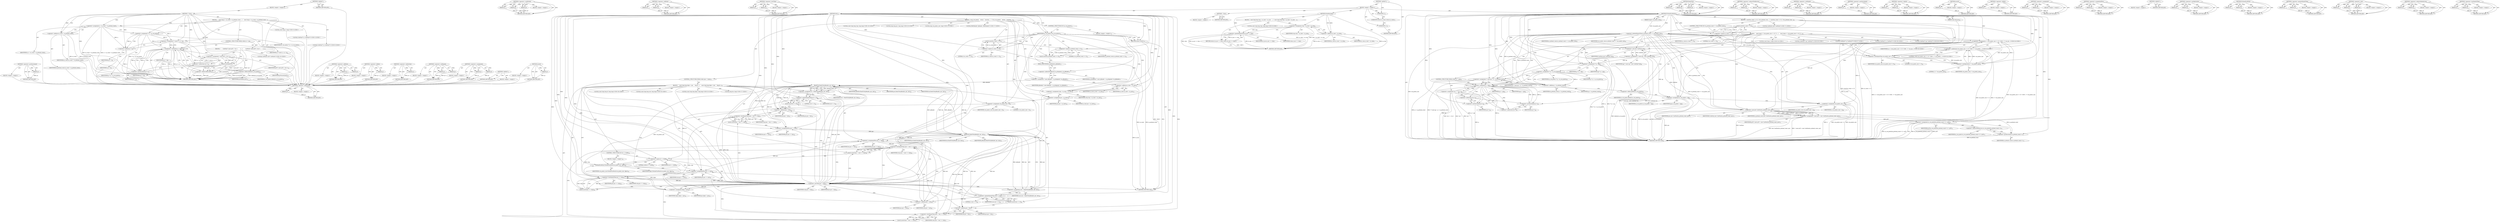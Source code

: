 digraph "&lt;operator&gt;.lessEqualsThan" {
vulnerable_83 [label=<(METHOD,&lt;operator&gt;.postIncrement)>];
vulnerable_84 [label=<(PARAM,p1)>];
vulnerable_85 [label=<(BLOCK,&lt;empty&gt;,&lt;empty&gt;)>];
vulnerable_86 [label=<(METHOD_RETURN,ANY)>];
vulnerable_6 [label=<(METHOD,&lt;global&gt;)<SUB>1</SUB>>];
vulnerable_7 [label=<(BLOCK,&lt;empty&gt;,&lt;empty&gt;)<SUB>1</SUB>>];
vulnerable_8 [label=<(METHOD,~Cues)<SUB>1</SUB>>];
vulnerable_9 [label=<(BLOCK,{
    const long n = m_count + m_preload_count;...,{
    const long n = m_count + m_preload_count;...)<SUB>2</SUB>>];
vulnerable_10 [label="<(LOCAL,const long n: long)<SUB>3</SUB>>"];
vulnerable_11 [label=<(&lt;operator&gt;.assignment,n = m_count + m_preload_count)<SUB>3</SUB>>];
vulnerable_12 [label=<(IDENTIFIER,n,n = m_count + m_preload_count)<SUB>3</SUB>>];
vulnerable_13 [label=<(&lt;operator&gt;.addition,m_count + m_preload_count)<SUB>3</SUB>>];
vulnerable_14 [label=<(IDENTIFIER,m_count,m_count + m_preload_count)<SUB>3</SUB>>];
vulnerable_15 [label=<(IDENTIFIER,m_preload_count,m_count + m_preload_count)<SUB>3</SUB>>];
vulnerable_16 [label="<(LOCAL,CuePoint** p: CuePoint**)<SUB>5</SUB>>"];
vulnerable_17 [label=<(&lt;operator&gt;.assignment,** p = m_cue_points)<SUB>5</SUB>>];
vulnerable_18 [label=<(IDENTIFIER,p,** p = m_cue_points)<SUB>5</SUB>>];
vulnerable_19 [label=<(IDENTIFIER,m_cue_points,** p = m_cue_points)<SUB>5</SUB>>];
vulnerable_20 [label="<(LOCAL,CuePoint** q: CuePoint**)<SUB>6</SUB>>"];
vulnerable_21 [label=<(&lt;operator&gt;.assignment,** const q = p + n)<SUB>6</SUB>>];
vulnerable_22 [label=<(IDENTIFIER,q,** const q = p + n)<SUB>6</SUB>>];
vulnerable_23 [label=<(&lt;operator&gt;.addition,p + n)<SUB>6</SUB>>];
vulnerable_24 [label=<(IDENTIFIER,p,p + n)<SUB>6</SUB>>];
vulnerable_25 [label=<(IDENTIFIER,n,p + n)<SUB>6</SUB>>];
vulnerable_26 [label=<(CONTROL_STRUCTURE,WHILE,while (p != q))<SUB>8</SUB>>];
vulnerable_27 [label=<(&lt;operator&gt;.notEquals,p != q)<SUB>8</SUB>>];
vulnerable_28 [label=<(IDENTIFIER,p,p != q)<SUB>8</SUB>>];
vulnerable_29 [label=<(IDENTIFIER,q,p != q)<SUB>8</SUB>>];
vulnerable_30 [label=<(BLOCK,{
        CuePoint* const pCP = *p++;
        a...,{
        CuePoint* const pCP = *p++;
        a...)<SUB>9</SUB>>];
vulnerable_31 [label="<(LOCAL,CuePoint* pCP: CuePoint*)<SUB>10</SUB>>"];
vulnerable_32 [label=<(&lt;operator&gt;.assignment,* const pCP = *p++)<SUB>10</SUB>>];
vulnerable_33 [label=<(IDENTIFIER,pCP,* const pCP = *p++)<SUB>10</SUB>>];
vulnerable_34 [label=<(&lt;operator&gt;.indirection,*p++)<SUB>10</SUB>>];
vulnerable_35 [label=<(&lt;operator&gt;.postIncrement,p++)<SUB>10</SUB>>];
vulnerable_36 [label=<(IDENTIFIER,p,p++)<SUB>10</SUB>>];
vulnerable_37 [label=<(assert,assert(pCP))<SUB>11</SUB>>];
vulnerable_38 [label=<(IDENTIFIER,pCP,assert(pCP))<SUB>11</SUB>>];
vulnerable_39 [label=<(&lt;operator&gt;.delete,delete pCP)<SUB>13</SUB>>];
vulnerable_40 [label=<(IDENTIFIER,pCP,delete pCP)<SUB>13</SUB>>];
vulnerable_41 [label=<(&lt;operator&gt;.delete,delete[] m_cue_points)<SUB>16</SUB>>];
vulnerable_42 [label=<(IDENTIFIER,m_cue_points,delete[] m_cue_points)<SUB>16</SUB>>];
vulnerable_43 [label=<(METHOD_RETURN,ANY)<SUB>1</SUB>>];
vulnerable_45 [label=<(METHOD_RETURN,ANY)<SUB>1</SUB>>];
vulnerable_69 [label=<(METHOD,&lt;operator&gt;.addition)>];
vulnerable_70 [label=<(PARAM,p1)>];
vulnerable_71 [label=<(PARAM,p2)>];
vulnerable_72 [label=<(BLOCK,&lt;empty&gt;,&lt;empty&gt;)>];
vulnerable_73 [label=<(METHOD_RETURN,ANY)>];
vulnerable_91 [label=<(METHOD,&lt;operator&gt;.delete)>];
vulnerable_92 [label=<(PARAM,p1)>];
vulnerable_93 [label=<(BLOCK,&lt;empty&gt;,&lt;empty&gt;)>];
vulnerable_94 [label=<(METHOD_RETURN,ANY)>];
vulnerable_79 [label=<(METHOD,&lt;operator&gt;.indirection)>];
vulnerable_80 [label=<(PARAM,p1)>];
vulnerable_81 [label=<(BLOCK,&lt;empty&gt;,&lt;empty&gt;)>];
vulnerable_82 [label=<(METHOD_RETURN,ANY)>];
vulnerable_74 [label=<(METHOD,&lt;operator&gt;.notEquals)>];
vulnerable_75 [label=<(PARAM,p1)>];
vulnerable_76 [label=<(PARAM,p2)>];
vulnerable_77 [label=<(BLOCK,&lt;empty&gt;,&lt;empty&gt;)>];
vulnerable_78 [label=<(METHOD_RETURN,ANY)>];
vulnerable_64 [label=<(METHOD,&lt;operator&gt;.assignment)>];
vulnerable_65 [label=<(PARAM,p1)>];
vulnerable_66 [label=<(PARAM,p2)>];
vulnerable_67 [label=<(BLOCK,&lt;empty&gt;,&lt;empty&gt;)>];
vulnerable_68 [label=<(METHOD_RETURN,ANY)>];
vulnerable_58 [label=<(METHOD,&lt;global&gt;)<SUB>1</SUB>>];
vulnerable_59 [label=<(BLOCK,&lt;empty&gt;,&lt;empty&gt;)>];
vulnerable_60 [label=<(METHOD_RETURN,ANY)>];
vulnerable_87 [label=<(METHOD,assert)>];
vulnerable_88 [label=<(PARAM,p1)>];
vulnerable_89 [label=<(BLOCK,&lt;empty&gt;,&lt;empty&gt;)>];
vulnerable_90 [label=<(METHOD_RETURN,ANY)>];
fixed_319 [label=<(METHOD,&lt;operator&gt;.indirection)>];
fixed_320 [label=<(PARAM,p1)>];
fixed_321 [label=<(BLOCK,&lt;empty&gt;,&lt;empty&gt;)>];
fixed_322 [label=<(METHOD_RETURN,ANY)>];
fixed_297 [label=<(METHOD,&lt;operator&gt;.conditional)>];
fixed_298 [label=<(PARAM,p1)>];
fixed_299 [label=<(PARAM,p2)>];
fixed_300 [label=<(PARAM,p3)>];
fixed_301 [label=<(BLOCK,&lt;empty&gt;,&lt;empty&gt;)>];
fixed_302 [label=<(METHOD_RETURN,ANY)>];
fixed_247 [label=<(METHOD,&lt;operator&gt;.addition)>];
fixed_248 [label=<(PARAM,p1)>];
fixed_249 [label=<(PARAM,p2)>];
fixed_250 [label=<(BLOCK,&lt;empty&gt;,&lt;empty&gt;)>];
fixed_251 [label=<(METHOD_RETURN,ANY)>];
fixed_271 [label=<(METHOD,&lt;operator&gt;.lessThan)>];
fixed_272 [label=<(PARAM,p1)>];
fixed_273 [label=<(PARAM,p2)>];
fixed_274 [label=<(BLOCK,&lt;empty&gt;,&lt;empty&gt;)>];
fixed_275 [label=<(METHOD_RETURN,ANY)>];
fixed_6 [label=<(METHOD,&lt;global&gt;)<SUB>1</SUB>>];
fixed_7 [label=<(BLOCK,&lt;empty&gt;,&lt;empty&gt;)<SUB>1</SUB>>];
fixed_8 [label=<(METHOD,~Cues)<SUB>1</SUB>>];
fixed_9 [label=<(BLOCK,&lt;empty&gt;,&lt;empty&gt;)>];
fixed_10 [label=<(METHOD_RETURN,ANY)<SUB>1</SUB>>];
fixed_12 [label=<(UNKNOWN,),))<SUB>1</SUB>>];
fixed_13 [label=<(UNKNOWN,return m_count;,return m_count;)<SUB>2</SUB>>];
fixed_14 [label=<(UNKNOWN,},})<SUB>3</SUB>>];
fixed_15 [label=<(METHOD,DoneParsing)<SUB>5</SUB>>];
fixed_16 [label=<(BLOCK,{
  const long long stop = m_start + m_size;
  ...,{
  const long long stop = m_start + m_size;
  ...)<SUB>5</SUB>>];
fixed_17 [label="<(LOCAL,const long long stop: long long)<SUB>6</SUB>>"];
fixed_18 [label=<(&lt;operator&gt;.assignment,stop = m_start + m_size)<SUB>6</SUB>>];
fixed_19 [label=<(IDENTIFIER,stop,stop = m_start + m_size)<SUB>6</SUB>>];
fixed_20 [label=<(&lt;operator&gt;.addition,m_start + m_size)<SUB>6</SUB>>];
fixed_21 [label=<(IDENTIFIER,m_start,m_start + m_size)<SUB>6</SUB>>];
fixed_22 [label=<(IDENTIFIER,m_size,m_start + m_size)<SUB>6</SUB>>];
fixed_23 [label=<(RETURN,return (m_pos &gt;= stop);,return (m_pos &gt;= stop);)<SUB>7</SUB>>];
fixed_24 [label=<(&lt;operator&gt;.greaterEqualsThan,m_pos &gt;= stop)<SUB>7</SUB>>];
fixed_25 [label=<(IDENTIFIER,m_pos,m_pos &gt;= stop)<SUB>7</SUB>>];
fixed_26 [label=<(IDENTIFIER,stop,m_pos &gt;= stop)<SUB>7</SUB>>];
fixed_27 [label=<(METHOD_RETURN,bool)<SUB>5</SUB>>];
fixed_29 [label=<(METHOD,Init)<SUB>10</SUB>>];
fixed_30 [label=<(BLOCK,{
  if (m_cue_points)
    return;
 
  assert(m_...,{
  if (m_cue_points)
    return;
 
  assert(m_...)<SUB>10</SUB>>];
fixed_31 [label=<(CONTROL_STRUCTURE,IF,if (m_cue_points))<SUB>11</SUB>>];
fixed_32 [label=<(IDENTIFIER,m_cue_points,if (m_cue_points))<SUB>11</SUB>>];
fixed_33 [label=<(BLOCK,&lt;empty&gt;,&lt;empty&gt;)<SUB>12</SUB>>];
fixed_34 [label=<(RETURN,return;,return;)<SUB>12</SUB>>];
fixed_35 [label=<(assert,assert(m_count == 0))<SUB>14</SUB>>];
fixed_36 [label=<(&lt;operator&gt;.equals,m_count == 0)<SUB>14</SUB>>];
fixed_37 [label=<(IDENTIFIER,m_count,m_count == 0)<SUB>14</SUB>>];
fixed_38 [label=<(LITERAL,0,m_count == 0)<SUB>14</SUB>>];
fixed_39 [label=<(assert,assert(m_preload_count == 0))<SUB>15</SUB>>];
fixed_40 [label=<(&lt;operator&gt;.equals,m_preload_count == 0)<SUB>15</SUB>>];
fixed_41 [label=<(IDENTIFIER,m_preload_count,m_preload_count == 0)<SUB>15</SUB>>];
fixed_42 [label=<(LITERAL,0,m_preload_count == 0)<SUB>15</SUB>>];
fixed_43 [label="<(LOCAL,IMkvReader* pReader: IMkvReader*)<SUB>17</SUB>>"];
fixed_44 [label=<(&lt;operator&gt;.assignment,* const pReader = m_pSegment-&gt;m_pReader)<SUB>17</SUB>>];
fixed_45 [label=<(IDENTIFIER,pReader,* const pReader = m_pSegment-&gt;m_pReader)<SUB>17</SUB>>];
fixed_46 [label=<(&lt;operator&gt;.indirectFieldAccess,m_pSegment-&gt;m_pReader)<SUB>17</SUB>>];
fixed_47 [label=<(IDENTIFIER,m_pSegment,* const pReader = m_pSegment-&gt;m_pReader)<SUB>17</SUB>>];
fixed_48 [label=<(FIELD_IDENTIFIER,m_pReader,m_pReader)<SUB>17</SUB>>];
fixed_49 [label="<(LOCAL,const long long stop: long long)<SUB>19</SUB>>"];
fixed_50 [label=<(&lt;operator&gt;.assignment,stop = m_start + m_size)<SUB>19</SUB>>];
fixed_51 [label=<(IDENTIFIER,stop,stop = m_start + m_size)<SUB>19</SUB>>];
fixed_52 [label=<(&lt;operator&gt;.addition,m_start + m_size)<SUB>19</SUB>>];
fixed_53 [label=<(IDENTIFIER,m_start,m_start + m_size)<SUB>19</SUB>>];
fixed_54 [label=<(IDENTIFIER,m_size,m_start + m_size)<SUB>19</SUB>>];
fixed_55 [label="<(LOCAL,long long pos: long long)<SUB>20</SUB>>"];
fixed_56 [label=<(&lt;operator&gt;.assignment,pos = m_start)<SUB>20</SUB>>];
fixed_57 [label=<(IDENTIFIER,pos,pos = m_start)<SUB>20</SUB>>];
fixed_58 [label=<(IDENTIFIER,m_start,pos = m_start)<SUB>20</SUB>>];
fixed_59 [label="<(LOCAL,long cue_points_size: long)<SUB>22</SUB>>"];
fixed_60 [label=<(&lt;operator&gt;.assignment,cue_points_size = 0)<SUB>22</SUB>>];
fixed_61 [label=<(IDENTIFIER,cue_points_size,cue_points_size = 0)<SUB>22</SUB>>];
fixed_62 [label=<(LITERAL,0,cue_points_size = 0)<SUB>22</SUB>>];
fixed_63 [label=<(CONTROL_STRUCTURE,WHILE,while (pos &lt; stop))<SUB>24</SUB>>];
fixed_64 [label=<(&lt;operator&gt;.lessThan,pos &lt; stop)<SUB>24</SUB>>];
fixed_65 [label=<(IDENTIFIER,pos,pos &lt; stop)<SUB>24</SUB>>];
fixed_66 [label=<(IDENTIFIER,stop,pos &lt; stop)<SUB>24</SUB>>];
fixed_67 [label=<(BLOCK,{
    const long long idpos = pos;

    long le...,{
    const long long idpos = pos;

    long le...)<SUB>24</SUB>>];
fixed_68 [label="<(LOCAL,const long long idpos: long long)<SUB>25</SUB>>"];
fixed_69 [label=<(&lt;operator&gt;.assignment,idpos = pos)<SUB>25</SUB>>];
fixed_70 [label=<(IDENTIFIER,idpos,idpos = pos)<SUB>25</SUB>>];
fixed_71 [label=<(IDENTIFIER,pos,idpos = pos)<SUB>25</SUB>>];
fixed_72 [label="<(LOCAL,long len: long)<SUB>27</SUB>>"];
fixed_73 [label="<(LOCAL,const long long id: long long)<SUB>29</SUB>>"];
fixed_74 [label=<(&lt;operator&gt;.assignment,id = ReadUInt(pReader, pos, len))<SUB>29</SUB>>];
fixed_75 [label=<(IDENTIFIER,id,id = ReadUInt(pReader, pos, len))<SUB>29</SUB>>];
fixed_76 [label=<(ReadUInt,ReadUInt(pReader, pos, len))<SUB>29</SUB>>];
fixed_77 [label=<(IDENTIFIER,pReader,ReadUInt(pReader, pos, len))<SUB>29</SUB>>];
fixed_78 [label=<(IDENTIFIER,pos,ReadUInt(pReader, pos, len))<SUB>29</SUB>>];
fixed_79 [label=<(IDENTIFIER,len,ReadUInt(pReader, pos, len))<SUB>29</SUB>>];
fixed_80 [label=<(assert,assert(id &gt;= 0))<SUB>30</SUB>>];
fixed_81 [label=<(&lt;operator&gt;.greaterEqualsThan,id &gt;= 0)<SUB>30</SUB>>];
fixed_82 [label=<(IDENTIFIER,id,id &gt;= 0)<SUB>30</SUB>>];
fixed_83 [label=<(LITERAL,0,id &gt;= 0)<SUB>30</SUB>>];
fixed_84 [label=<(assert,assert((pos + len) &lt;= stop))<SUB>31</SUB>>];
fixed_85 [label=<(&lt;operator&gt;.lessEqualsThan,(pos + len) &lt;= stop)<SUB>31</SUB>>];
fixed_86 [label=<(&lt;operator&gt;.addition,pos + len)<SUB>31</SUB>>];
fixed_87 [label=<(IDENTIFIER,pos,pos + len)<SUB>31</SUB>>];
fixed_88 [label=<(IDENTIFIER,len,pos + len)<SUB>31</SUB>>];
fixed_89 [label=<(IDENTIFIER,stop,(pos + len) &lt;= stop)<SUB>31</SUB>>];
fixed_90 [label=<(&lt;operator&gt;.assignmentPlus,pos += len)<SUB>33</SUB>>];
fixed_91 [label=<(IDENTIFIER,pos,pos += len)<SUB>33</SUB>>];
fixed_92 [label=<(IDENTIFIER,len,pos += len)<SUB>33</SUB>>];
fixed_93 [label="<(LOCAL,const long long size: long long)<SUB>35</SUB>>"];
fixed_94 [label=<(&lt;operator&gt;.assignment,size = ReadUInt(pReader, pos, len))<SUB>35</SUB>>];
fixed_95 [label=<(IDENTIFIER,size,size = ReadUInt(pReader, pos, len))<SUB>35</SUB>>];
fixed_96 [label=<(ReadUInt,ReadUInt(pReader, pos, len))<SUB>35</SUB>>];
fixed_97 [label=<(IDENTIFIER,pReader,ReadUInt(pReader, pos, len))<SUB>35</SUB>>];
fixed_98 [label=<(IDENTIFIER,pos,ReadUInt(pReader, pos, len))<SUB>35</SUB>>];
fixed_99 [label=<(IDENTIFIER,len,ReadUInt(pReader, pos, len))<SUB>35</SUB>>];
fixed_100 [label=<(assert,assert(size &gt;= 0))<SUB>36</SUB>>];
fixed_101 [label=<(&lt;operator&gt;.greaterEqualsThan,size &gt;= 0)<SUB>36</SUB>>];
fixed_102 [label=<(IDENTIFIER,size,size &gt;= 0)<SUB>36</SUB>>];
fixed_103 [label=<(LITERAL,0,size &gt;= 0)<SUB>36</SUB>>];
fixed_104 [label=<(assert,assert((pos + len) &lt;= stop))<SUB>37</SUB>>];
fixed_105 [label=<(&lt;operator&gt;.lessEqualsThan,(pos + len) &lt;= stop)<SUB>37</SUB>>];
fixed_106 [label=<(&lt;operator&gt;.addition,pos + len)<SUB>37</SUB>>];
fixed_107 [label=<(IDENTIFIER,pos,pos + len)<SUB>37</SUB>>];
fixed_108 [label=<(IDENTIFIER,len,pos + len)<SUB>37</SUB>>];
fixed_109 [label=<(IDENTIFIER,stop,(pos + len) &lt;= stop)<SUB>37</SUB>>];
fixed_110 [label=<(&lt;operator&gt;.assignmentPlus,pos += len)<SUB>39</SUB>>];
fixed_111 [label=<(IDENTIFIER,pos,pos += len)<SUB>39</SUB>>];
fixed_112 [label=<(IDENTIFIER,len,pos += len)<SUB>39</SUB>>];
fixed_113 [label=<(assert,assert((pos + size) &lt;= stop))<SUB>40</SUB>>];
fixed_114 [label=<(&lt;operator&gt;.lessEqualsThan,(pos + size) &lt;= stop)<SUB>40</SUB>>];
fixed_115 [label=<(&lt;operator&gt;.addition,pos + size)<SUB>40</SUB>>];
fixed_116 [label=<(IDENTIFIER,pos,pos + size)<SUB>40</SUB>>];
fixed_117 [label=<(IDENTIFIER,size,pos + size)<SUB>40</SUB>>];
fixed_118 [label=<(IDENTIFIER,stop,(pos + size) &lt;= stop)<SUB>40</SUB>>];
fixed_119 [label=<(CONTROL_STRUCTURE,IF,if (id == 0x3B))<SUB>42</SUB>>];
fixed_120 [label=<(&lt;operator&gt;.equals,id == 0x3B)<SUB>42</SUB>>];
fixed_121 [label=<(IDENTIFIER,id,id == 0x3B)<SUB>42</SUB>>];
fixed_122 [label=<(LITERAL,0x3B,id == 0x3B)<SUB>42</SUB>>];
fixed_123 [label=<(BLOCK,&lt;empty&gt;,&lt;empty&gt;)<SUB>43</SUB>>];
fixed_124 [label=<(PreloadCuePoint,PreloadCuePoint(cue_points_size, idpos))<SUB>43</SUB>>];
fixed_125 [label=<(IDENTIFIER,cue_points_size,PreloadCuePoint(cue_points_size, idpos))<SUB>43</SUB>>];
fixed_126 [label=<(IDENTIFIER,idpos,PreloadCuePoint(cue_points_size, idpos))<SUB>43</SUB>>];
fixed_127 [label=<(&lt;operator&gt;.assignmentPlus,pos += size)<SUB>45</SUB>>];
fixed_128 [label=<(IDENTIFIER,pos,pos += size)<SUB>45</SUB>>];
fixed_129 [label=<(IDENTIFIER,size,pos += size)<SUB>45</SUB>>];
fixed_130 [label=<(assert,assert(pos &lt;= stop))<SUB>46</SUB>>];
fixed_131 [label=<(&lt;operator&gt;.lessEqualsThan,pos &lt;= stop)<SUB>46</SUB>>];
fixed_132 [label=<(IDENTIFIER,pos,pos &lt;= stop)<SUB>46</SUB>>];
fixed_133 [label=<(IDENTIFIER,stop,pos &lt;= stop)<SUB>46</SUB>>];
fixed_134 [label=<(METHOD_RETURN,void)<SUB>10</SUB>>];
fixed_136 [label=<(METHOD,PreloadCuePoint)<SUB>50</SUB>>];
fixed_137 [label=<(PARAM,long&amp; cue_points_size)<SUB>50</SUB>>];
fixed_138 [label=<(PARAM,long long pos)<SUB>50</SUB>>];
fixed_139 [label=<(BLOCK,{
  assert(m_count == 0);

  if (m_preload_coun...,{
  assert(m_count == 0);

  if (m_preload_coun...)<SUB>50</SUB>>];
fixed_140 [label=<(assert,assert(m_count == 0))<SUB>51</SUB>>];
fixed_141 [label=<(&lt;operator&gt;.equals,m_count == 0)<SUB>51</SUB>>];
fixed_142 [label=<(IDENTIFIER,m_count,m_count == 0)<SUB>51</SUB>>];
fixed_143 [label=<(LITERAL,0,m_count == 0)<SUB>51</SUB>>];
fixed_144 [label=<(CONTROL_STRUCTURE,IF,if (m_preload_count &gt;= cue_points_size))<SUB>53</SUB>>];
fixed_145 [label=<(&lt;operator&gt;.greaterEqualsThan,m_preload_count &gt;= cue_points_size)<SUB>53</SUB>>];
fixed_146 [label=<(IDENTIFIER,m_preload_count,m_preload_count &gt;= cue_points_size)<SUB>53</SUB>>];
fixed_147 [label=<(IDENTIFIER,cue_points_size,m_preload_count &gt;= cue_points_size)<SUB>53</SUB>>];
fixed_148 [label=<(BLOCK,{
    const long n = (cue_points_size &lt;= 0) ? 2...,{
    const long n = (cue_points_size &lt;= 0) ? 2...)<SUB>53</SUB>>];
fixed_149 [label="<(LOCAL,const long n: long)<SUB>54</SUB>>"];
fixed_150 [label="<(&lt;operator&gt;.assignment,n = (cue_points_size &lt;= 0) ? 2048 : 2 * cue_poi...)<SUB>54</SUB>>"];
fixed_151 [label="<(IDENTIFIER,n,n = (cue_points_size &lt;= 0) ? 2048 : 2 * cue_poi...)<SUB>54</SUB>>"];
fixed_152 [label="<(&lt;operator&gt;.conditional,(cue_points_size &lt;= 0) ? 2048 : 2 * cue_points_...)<SUB>54</SUB>>"];
fixed_153 [label=<(&lt;operator&gt;.lessEqualsThan,cue_points_size &lt;= 0)<SUB>54</SUB>>];
fixed_154 [label=<(IDENTIFIER,cue_points_size,cue_points_size &lt;= 0)<SUB>54</SUB>>];
fixed_155 [label=<(LITERAL,0,cue_points_size &lt;= 0)<SUB>54</SUB>>];
fixed_156 [label="<(LITERAL,2048,(cue_points_size &lt;= 0) ? 2048 : 2 * cue_points_...)<SUB>54</SUB>>"];
fixed_157 [label=<(&lt;operator&gt;.multiplication,2 * cue_points_size)<SUB>54</SUB>>];
fixed_158 [label=<(LITERAL,2,2 * cue_points_size)<SUB>54</SUB>>];
fixed_159 [label=<(IDENTIFIER,cue_points_size,2 * cue_points_size)<SUB>54</SUB>>];
fixed_160 [label="<(LOCAL,CuePoint** qq: CuePoint**)<SUB>56</SUB>>"];
fixed_161 [label=<(&lt;operator&gt;.assignment,** const qq = new CuePoint* [n])<SUB>56</SUB>>];
fixed_162 [label=<(IDENTIFIER,qq,** const qq = new CuePoint* [n])<SUB>56</SUB>>];
fixed_163 [label=<(&lt;operator&gt;.new,new CuePoint* [n])<SUB>56</SUB>>];
fixed_164 [label=<(IDENTIFIER,CuePoint,new CuePoint* [n])<SUB>56</SUB>>];
fixed_165 [label="<(LOCAL,CuePoint** q: CuePoint**)<SUB>57</SUB>>"];
fixed_166 [label=<(&lt;operator&gt;.assignment,** q = qq)<SUB>57</SUB>>];
fixed_167 [label=<(IDENTIFIER,q,** q = qq)<SUB>57</SUB>>];
fixed_168 [label=<(IDENTIFIER,qq,** q = qq)<SUB>57</SUB>>];
fixed_169 [label="<(LOCAL,CuePoint** p: CuePoint**)<SUB>59</SUB>>"];
fixed_170 [label=<(&lt;operator&gt;.assignment,** p = m_cue_points)<SUB>59</SUB>>];
fixed_171 [label=<(IDENTIFIER,p,** p = m_cue_points)<SUB>59</SUB>>];
fixed_172 [label=<(IDENTIFIER,m_cue_points,** p = m_cue_points)<SUB>59</SUB>>];
fixed_173 [label="<(LOCAL,CuePoint** pp: CuePoint**)<SUB>60</SUB>>"];
fixed_174 [label=<(&lt;operator&gt;.assignment,** const pp = p + m_preload_count)<SUB>60</SUB>>];
fixed_175 [label=<(IDENTIFIER,pp,** const pp = p + m_preload_count)<SUB>60</SUB>>];
fixed_176 [label=<(&lt;operator&gt;.addition,p + m_preload_count)<SUB>60</SUB>>];
fixed_177 [label=<(IDENTIFIER,p,p + m_preload_count)<SUB>60</SUB>>];
fixed_178 [label=<(IDENTIFIER,m_preload_count,p + m_preload_count)<SUB>60</SUB>>];
fixed_179 [label=<(CONTROL_STRUCTURE,WHILE,while (p != pp))<SUB>62</SUB>>];
fixed_180 [label=<(&lt;operator&gt;.notEquals,p != pp)<SUB>62</SUB>>];
fixed_181 [label=<(IDENTIFIER,p,p != pp)<SUB>62</SUB>>];
fixed_182 [label=<(IDENTIFIER,pp,p != pp)<SUB>62</SUB>>];
fixed_183 [label=<(&lt;operator&gt;.assignment,*q++ = *p++)<SUB>63</SUB>>];
fixed_184 [label=<(&lt;operator&gt;.indirection,*q++)<SUB>63</SUB>>];
fixed_185 [label=<(&lt;operator&gt;.postIncrement,q++)<SUB>63</SUB>>];
fixed_186 [label=<(IDENTIFIER,q,q++)<SUB>63</SUB>>];
fixed_187 [label=<(&lt;operator&gt;.indirection,*p++)<SUB>63</SUB>>];
fixed_188 [label=<(&lt;operator&gt;.postIncrement,p++)<SUB>63</SUB>>];
fixed_189 [label=<(IDENTIFIER,p,p++)<SUB>63</SUB>>];
fixed_190 [label=<(&lt;operator&gt;.delete,delete[] m_cue_points)<SUB>65</SUB>>];
fixed_191 [label=<(IDENTIFIER,m_cue_points,delete[] m_cue_points)<SUB>65</SUB>>];
fixed_192 [label=<(&lt;operator&gt;.assignment,m_cue_points = qq)<SUB>67</SUB>>];
fixed_193 [label=<(IDENTIFIER,m_cue_points,m_cue_points = qq)<SUB>67</SUB>>];
fixed_194 [label=<(IDENTIFIER,qq,m_cue_points = qq)<SUB>67</SUB>>];
fixed_195 [label=<(&lt;operator&gt;.assignment,cue_points_size = n)<SUB>68</SUB>>];
fixed_196 [label=<(IDENTIFIER,cue_points_size,cue_points_size = n)<SUB>68</SUB>>];
fixed_197 [label=<(IDENTIFIER,n,cue_points_size = n)<SUB>68</SUB>>];
fixed_198 [label="<(LOCAL,CuePoint* pCP: CuePoint*)<SUB>71</SUB>>"];
fixed_199 [label=<(&lt;operator&gt;.assignment,* const pCP = new CuePoint(m_preload_count, pos))<SUB>71</SUB>>];
fixed_200 [label=<(IDENTIFIER,pCP,* const pCP = new CuePoint(m_preload_count, pos))<SUB>71</SUB>>];
fixed_201 [label=<(&lt;operator&gt;.new,new CuePoint(m_preload_count, pos))<SUB>71</SUB>>];
fixed_202 [label=<(IDENTIFIER,CuePoint,new CuePoint(m_preload_count, pos))<SUB>71</SUB>>];
fixed_203 [label=<(IDENTIFIER,m_preload_count,new CuePoint(m_preload_count, pos))<SUB>71</SUB>>];
fixed_204 [label=<(IDENTIFIER,pos,new CuePoint(m_preload_count, pos))<SUB>71</SUB>>];
fixed_205 [label=<(&lt;operator&gt;.assignment,m_cue_points[m_preload_count++] = pCP)<SUB>72</SUB>>];
fixed_206 [label=<(&lt;operator&gt;.indirectIndexAccess,m_cue_points[m_preload_count++])<SUB>72</SUB>>];
fixed_207 [label=<(IDENTIFIER,m_cue_points,m_cue_points[m_preload_count++] = pCP)<SUB>72</SUB>>];
fixed_208 [label=<(&lt;operator&gt;.postIncrement,m_preload_count++)<SUB>72</SUB>>];
fixed_209 [label=<(IDENTIFIER,m_preload_count,m_preload_count++)<SUB>72</SUB>>];
fixed_210 [label=<(IDENTIFIER,pCP,m_cue_points[m_preload_count++] = pCP)<SUB>72</SUB>>];
fixed_211 [label=<(METHOD_RETURN,void)<SUB>50</SUB>>];
fixed_213 [label=<(METHOD_RETURN,ANY)<SUB>1</SUB>>];
fixed_276 [label=<(METHOD,ReadUInt)>];
fixed_277 [label=<(PARAM,p1)>];
fixed_278 [label=<(PARAM,p2)>];
fixed_279 [label=<(PARAM,p3)>];
fixed_280 [label=<(BLOCK,&lt;empty&gt;,&lt;empty&gt;)>];
fixed_281 [label=<(METHOD_RETURN,ANY)>];
fixed_266 [label=<(METHOD,&lt;operator&gt;.indirectFieldAccess)>];
fixed_267 [label=<(PARAM,p1)>];
fixed_268 [label=<(PARAM,p2)>];
fixed_269 [label=<(BLOCK,&lt;empty&gt;,&lt;empty&gt;)>];
fixed_270 [label=<(METHOD_RETURN,ANY)>];
fixed_314 [label=<(METHOD,&lt;operator&gt;.notEquals)>];
fixed_315 [label=<(PARAM,p1)>];
fixed_316 [label=<(PARAM,p2)>];
fixed_317 [label=<(BLOCK,&lt;empty&gt;,&lt;empty&gt;)>];
fixed_318 [label=<(METHOD_RETURN,ANY)>];
fixed_323 [label=<(METHOD,&lt;operator&gt;.postIncrement)>];
fixed_324 [label=<(PARAM,p1)>];
fixed_325 [label=<(BLOCK,&lt;empty&gt;,&lt;empty&gt;)>];
fixed_326 [label=<(METHOD_RETURN,ANY)>];
fixed_261 [label=<(METHOD,&lt;operator&gt;.equals)>];
fixed_262 [label=<(PARAM,p1)>];
fixed_263 [label=<(PARAM,p2)>];
fixed_264 [label=<(BLOCK,&lt;empty&gt;,&lt;empty&gt;)>];
fixed_265 [label=<(METHOD_RETURN,ANY)>];
fixed_257 [label=<(METHOD,assert)>];
fixed_258 [label=<(PARAM,p1)>];
fixed_259 [label=<(BLOCK,&lt;empty&gt;,&lt;empty&gt;)>];
fixed_260 [label=<(METHOD_RETURN,ANY)>];
fixed_327 [label=<(METHOD,&lt;operator&gt;.delete)>];
fixed_328 [label=<(PARAM,p1)>];
fixed_329 [label=<(BLOCK,&lt;empty&gt;,&lt;empty&gt;)>];
fixed_330 [label=<(METHOD_RETURN,ANY)>];
fixed_242 [label=<(METHOD,&lt;operator&gt;.assignment)>];
fixed_243 [label=<(PARAM,p1)>];
fixed_244 [label=<(PARAM,p2)>];
fixed_245 [label=<(BLOCK,&lt;empty&gt;,&lt;empty&gt;)>];
fixed_246 [label=<(METHOD_RETURN,ANY)>];
fixed_287 [label=<(METHOD,&lt;operator&gt;.assignmentPlus)>];
fixed_288 [label=<(PARAM,p1)>];
fixed_289 [label=<(PARAM,p2)>];
fixed_290 [label=<(BLOCK,&lt;empty&gt;,&lt;empty&gt;)>];
fixed_291 [label=<(METHOD_RETURN,ANY)>];
fixed_236 [label=<(METHOD,&lt;global&gt;)<SUB>1</SUB>>];
fixed_237 [label=<(BLOCK,&lt;empty&gt;,&lt;empty&gt;)>];
fixed_238 [label=<(METHOD_RETURN,ANY)>];
fixed_303 [label=<(METHOD,&lt;operator&gt;.multiplication)>];
fixed_304 [label=<(PARAM,p1)>];
fixed_305 [label=<(PARAM,p2)>];
fixed_306 [label=<(BLOCK,&lt;empty&gt;,&lt;empty&gt;)>];
fixed_307 [label=<(METHOD_RETURN,ANY)>];
fixed_292 [label=<(METHOD,PreloadCuePoint)>];
fixed_293 [label=<(PARAM,p1)>];
fixed_294 [label=<(PARAM,p2)>];
fixed_295 [label=<(BLOCK,&lt;empty&gt;,&lt;empty&gt;)>];
fixed_296 [label=<(METHOD_RETURN,ANY)>];
fixed_252 [label=<(METHOD,&lt;operator&gt;.greaterEqualsThan)>];
fixed_253 [label=<(PARAM,p1)>];
fixed_254 [label=<(PARAM,p2)>];
fixed_255 [label=<(BLOCK,&lt;empty&gt;,&lt;empty&gt;)>];
fixed_256 [label=<(METHOD_RETURN,ANY)>];
fixed_308 [label=<(METHOD,&lt;operator&gt;.new)>];
fixed_309 [label=<(PARAM,p1)>];
fixed_310 [label=<(PARAM,p2)>];
fixed_311 [label=<(PARAM,p3)>];
fixed_312 [label=<(BLOCK,&lt;empty&gt;,&lt;empty&gt;)>];
fixed_313 [label=<(METHOD_RETURN,ANY)>];
fixed_331 [label=<(METHOD,&lt;operator&gt;.indirectIndexAccess)>];
fixed_332 [label=<(PARAM,p1)>];
fixed_333 [label=<(PARAM,p2)>];
fixed_334 [label=<(BLOCK,&lt;empty&gt;,&lt;empty&gt;)>];
fixed_335 [label=<(METHOD_RETURN,ANY)>];
fixed_282 [label=<(METHOD,&lt;operator&gt;.lessEqualsThan)>];
fixed_283 [label=<(PARAM,p1)>];
fixed_284 [label=<(PARAM,p2)>];
fixed_285 [label=<(BLOCK,&lt;empty&gt;,&lt;empty&gt;)>];
fixed_286 [label=<(METHOD_RETURN,ANY)>];
vulnerable_83 -> vulnerable_84  [key=0, label="AST: "];
vulnerable_83 -> vulnerable_84  [key=1, label="DDG: "];
vulnerable_83 -> vulnerable_85  [key=0, label="AST: "];
vulnerable_83 -> vulnerable_86  [key=0, label="AST: "];
vulnerable_83 -> vulnerable_86  [key=1, label="CFG: "];
vulnerable_84 -> vulnerable_86  [key=0, label="DDG: p1"];
vulnerable_85 -> fixed_319  [key=0];
vulnerable_86 -> fixed_319  [key=0];
vulnerable_6 -> vulnerable_7  [key=0, label="AST: "];
vulnerable_6 -> vulnerable_45  [key=0, label="AST: "];
vulnerable_6 -> vulnerable_45  [key=1, label="CFG: "];
vulnerable_7 -> vulnerable_8  [key=0, label="AST: "];
vulnerable_8 -> vulnerable_9  [key=0, label="AST: "];
vulnerable_8 -> vulnerable_43  [key=0, label="AST: "];
vulnerable_8 -> vulnerable_13  [key=0, label="CFG: "];
vulnerable_8 -> vulnerable_13  [key=1, label="DDG: "];
vulnerable_8 -> vulnerable_11  [key=0, label="DDG: "];
vulnerable_8 -> vulnerable_17  [key=0, label="DDG: "];
vulnerable_8 -> vulnerable_21  [key=0, label="DDG: "];
vulnerable_8 -> vulnerable_41  [key=0, label="DDG: "];
vulnerable_8 -> vulnerable_23  [key=0, label="DDG: "];
vulnerable_8 -> vulnerable_27  [key=0, label="DDG: "];
vulnerable_8 -> vulnerable_37  [key=0, label="DDG: "];
vulnerable_8 -> vulnerable_39  [key=0, label="DDG: "];
vulnerable_8 -> vulnerable_35  [key=0, label="DDG: "];
vulnerable_9 -> vulnerable_10  [key=0, label="AST: "];
vulnerable_9 -> vulnerable_11  [key=0, label="AST: "];
vulnerable_9 -> vulnerable_16  [key=0, label="AST: "];
vulnerable_9 -> vulnerable_17  [key=0, label="AST: "];
vulnerable_9 -> vulnerable_20  [key=0, label="AST: "];
vulnerable_9 -> vulnerable_21  [key=0, label="AST: "];
vulnerable_9 -> vulnerable_26  [key=0, label="AST: "];
vulnerable_9 -> vulnerable_41  [key=0, label="AST: "];
vulnerable_10 -> fixed_319  [key=0];
vulnerable_11 -> vulnerable_12  [key=0, label="AST: "];
vulnerable_11 -> vulnerable_13  [key=0, label="AST: "];
vulnerable_11 -> vulnerable_17  [key=0, label="CFG: "];
vulnerable_11 -> vulnerable_43  [key=0, label="DDG: m_count + m_preload_count"];
vulnerable_11 -> vulnerable_43  [key=1, label="DDG: n = m_count + m_preload_count"];
vulnerable_11 -> vulnerable_21  [key=0, label="DDG: n"];
vulnerable_11 -> vulnerable_23  [key=0, label="DDG: n"];
vulnerable_12 -> fixed_319  [key=0];
vulnerable_13 -> vulnerable_14  [key=0, label="AST: "];
vulnerable_13 -> vulnerable_15  [key=0, label="AST: "];
vulnerable_13 -> vulnerable_11  [key=0, label="CFG: "];
vulnerable_13 -> vulnerable_43  [key=0, label="DDG: m_preload_count"];
vulnerable_13 -> vulnerable_43  [key=1, label="DDG: m_count"];
vulnerable_14 -> fixed_319  [key=0];
vulnerable_15 -> fixed_319  [key=0];
vulnerable_16 -> fixed_319  [key=0];
vulnerable_17 -> vulnerable_18  [key=0, label="AST: "];
vulnerable_17 -> vulnerable_19  [key=0, label="AST: "];
vulnerable_17 -> vulnerable_23  [key=0, label="CFG: "];
vulnerable_17 -> vulnerable_23  [key=1, label="DDG: p"];
vulnerable_17 -> vulnerable_43  [key=0, label="DDG: ** p = m_cue_points"];
vulnerable_17 -> vulnerable_21  [key=0, label="DDG: p"];
vulnerable_17 -> vulnerable_27  [key=0, label="DDG: p"];
vulnerable_18 -> fixed_319  [key=0];
vulnerable_19 -> fixed_319  [key=0];
vulnerable_20 -> fixed_319  [key=0];
vulnerable_21 -> vulnerable_22  [key=0, label="AST: "];
vulnerable_21 -> vulnerable_23  [key=0, label="AST: "];
vulnerable_21 -> vulnerable_27  [key=0, label="CFG: "];
vulnerable_21 -> vulnerable_27  [key=1, label="DDG: q"];
vulnerable_21 -> vulnerable_43  [key=0, label="DDG: p + n"];
vulnerable_21 -> vulnerable_43  [key=1, label="DDG: ** const q = p + n"];
vulnerable_22 -> fixed_319  [key=0];
vulnerable_23 -> vulnerable_24  [key=0, label="AST: "];
vulnerable_23 -> vulnerable_25  [key=0, label="AST: "];
vulnerable_23 -> vulnerable_21  [key=0, label="CFG: "];
vulnerable_23 -> vulnerable_43  [key=0, label="DDG: n"];
vulnerable_24 -> fixed_319  [key=0];
vulnerable_25 -> fixed_319  [key=0];
vulnerable_26 -> vulnerable_27  [key=0, label="AST: "];
vulnerable_26 -> vulnerable_30  [key=0, label="AST: "];
vulnerable_27 -> vulnerable_28  [key=0, label="AST: "];
vulnerable_27 -> vulnerable_29  [key=0, label="AST: "];
vulnerable_27 -> vulnerable_35  [key=0, label="CFG: "];
vulnerable_27 -> vulnerable_35  [key=1, label="DDG: p"];
vulnerable_27 -> vulnerable_35  [key=2, label="CDG: "];
vulnerable_27 -> vulnerable_41  [key=0, label="CFG: "];
vulnerable_27 -> vulnerable_43  [key=0, label="DDG: p"];
vulnerable_27 -> vulnerable_43  [key=1, label="DDG: q"];
vulnerable_27 -> vulnerable_43  [key=2, label="DDG: p != q"];
vulnerable_27 -> vulnerable_34  [key=0, label="CDG: "];
vulnerable_27 -> vulnerable_32  [key=0, label="CDG: "];
vulnerable_27 -> vulnerable_37  [key=0, label="CDG: "];
vulnerable_27 -> vulnerable_39  [key=0, label="CDG: "];
vulnerable_27 -> vulnerable_27  [key=0, label="CDG: "];
vulnerable_28 -> fixed_319  [key=0];
vulnerable_29 -> fixed_319  [key=0];
vulnerable_30 -> vulnerable_31  [key=0, label="AST: "];
vulnerable_30 -> vulnerable_32  [key=0, label="AST: "];
vulnerable_30 -> vulnerable_37  [key=0, label="AST: "];
vulnerable_30 -> vulnerable_39  [key=0, label="AST: "];
vulnerable_31 -> fixed_319  [key=0];
vulnerable_32 -> vulnerable_33  [key=0, label="AST: "];
vulnerable_32 -> vulnerable_34  [key=0, label="AST: "];
vulnerable_32 -> vulnerable_37  [key=0, label="CFG: "];
vulnerable_32 -> vulnerable_37  [key=1, label="DDG: pCP"];
vulnerable_32 -> vulnerable_43  [key=0, label="DDG: *p++"];
vulnerable_32 -> vulnerable_43  [key=1, label="DDG: * const pCP = *p++"];
vulnerable_33 -> fixed_319  [key=0];
vulnerable_34 -> vulnerable_35  [key=0, label="AST: "];
vulnerable_34 -> vulnerable_32  [key=0, label="CFG: "];
vulnerable_35 -> vulnerable_36  [key=0, label="AST: "];
vulnerable_35 -> vulnerable_34  [key=0, label="CFG: "];
vulnerable_35 -> vulnerable_27  [key=0, label="DDG: p"];
vulnerable_36 -> fixed_319  [key=0];
vulnerable_37 -> vulnerable_38  [key=0, label="AST: "];
vulnerable_37 -> vulnerable_39  [key=0, label="CFG: "];
vulnerable_37 -> vulnerable_39  [key=1, label="DDG: pCP"];
vulnerable_37 -> vulnerable_43  [key=0, label="DDG: assert(pCP)"];
vulnerable_38 -> fixed_319  [key=0];
vulnerable_39 -> vulnerable_40  [key=0, label="AST: "];
vulnerable_39 -> vulnerable_27  [key=0, label="CFG: "];
vulnerable_39 -> vulnerable_43  [key=0, label="DDG: pCP"];
vulnerable_39 -> vulnerable_43  [key=1, label="DDG: delete pCP"];
vulnerable_40 -> fixed_319  [key=0];
vulnerable_41 -> vulnerable_42  [key=0, label="AST: "];
vulnerable_41 -> vulnerable_43  [key=0, label="CFG: "];
vulnerable_41 -> vulnerable_43  [key=1, label="DDG: m_cue_points"];
vulnerable_41 -> vulnerable_43  [key=2, label="DDG: delete[] m_cue_points"];
vulnerable_42 -> fixed_319  [key=0];
vulnerable_43 -> fixed_319  [key=0];
vulnerable_45 -> fixed_319  [key=0];
vulnerable_69 -> vulnerable_70  [key=0, label="AST: "];
vulnerable_69 -> vulnerable_70  [key=1, label="DDG: "];
vulnerable_69 -> vulnerable_72  [key=0, label="AST: "];
vulnerable_69 -> vulnerable_71  [key=0, label="AST: "];
vulnerable_69 -> vulnerable_71  [key=1, label="DDG: "];
vulnerable_69 -> vulnerable_73  [key=0, label="AST: "];
vulnerable_69 -> vulnerable_73  [key=1, label="CFG: "];
vulnerable_70 -> vulnerable_73  [key=0, label="DDG: p1"];
vulnerable_71 -> vulnerable_73  [key=0, label="DDG: p2"];
vulnerable_72 -> fixed_319  [key=0];
vulnerable_73 -> fixed_319  [key=0];
vulnerable_91 -> vulnerable_92  [key=0, label="AST: "];
vulnerable_91 -> vulnerable_92  [key=1, label="DDG: "];
vulnerable_91 -> vulnerable_93  [key=0, label="AST: "];
vulnerable_91 -> vulnerable_94  [key=0, label="AST: "];
vulnerable_91 -> vulnerable_94  [key=1, label="CFG: "];
vulnerable_92 -> vulnerable_94  [key=0, label="DDG: p1"];
vulnerable_93 -> fixed_319  [key=0];
vulnerable_94 -> fixed_319  [key=0];
vulnerable_79 -> vulnerable_80  [key=0, label="AST: "];
vulnerable_79 -> vulnerable_80  [key=1, label="DDG: "];
vulnerable_79 -> vulnerable_81  [key=0, label="AST: "];
vulnerable_79 -> vulnerable_82  [key=0, label="AST: "];
vulnerable_79 -> vulnerable_82  [key=1, label="CFG: "];
vulnerable_80 -> vulnerable_82  [key=0, label="DDG: p1"];
vulnerable_81 -> fixed_319  [key=0];
vulnerable_82 -> fixed_319  [key=0];
vulnerable_74 -> vulnerable_75  [key=0, label="AST: "];
vulnerable_74 -> vulnerable_75  [key=1, label="DDG: "];
vulnerable_74 -> vulnerable_77  [key=0, label="AST: "];
vulnerable_74 -> vulnerable_76  [key=0, label="AST: "];
vulnerable_74 -> vulnerable_76  [key=1, label="DDG: "];
vulnerable_74 -> vulnerable_78  [key=0, label="AST: "];
vulnerable_74 -> vulnerable_78  [key=1, label="CFG: "];
vulnerable_75 -> vulnerable_78  [key=0, label="DDG: p1"];
vulnerable_76 -> vulnerable_78  [key=0, label="DDG: p2"];
vulnerable_77 -> fixed_319  [key=0];
vulnerable_78 -> fixed_319  [key=0];
vulnerable_64 -> vulnerable_65  [key=0, label="AST: "];
vulnerable_64 -> vulnerable_65  [key=1, label="DDG: "];
vulnerable_64 -> vulnerable_67  [key=0, label="AST: "];
vulnerable_64 -> vulnerable_66  [key=0, label="AST: "];
vulnerable_64 -> vulnerable_66  [key=1, label="DDG: "];
vulnerable_64 -> vulnerable_68  [key=0, label="AST: "];
vulnerable_64 -> vulnerable_68  [key=1, label="CFG: "];
vulnerable_65 -> vulnerable_68  [key=0, label="DDG: p1"];
vulnerable_66 -> vulnerable_68  [key=0, label="DDG: p2"];
vulnerable_67 -> fixed_319  [key=0];
vulnerable_68 -> fixed_319  [key=0];
vulnerable_58 -> vulnerable_59  [key=0, label="AST: "];
vulnerable_58 -> vulnerable_60  [key=0, label="AST: "];
vulnerable_58 -> vulnerable_60  [key=1, label="CFG: "];
vulnerable_59 -> fixed_319  [key=0];
vulnerable_60 -> fixed_319  [key=0];
vulnerable_87 -> vulnerable_88  [key=0, label="AST: "];
vulnerable_87 -> vulnerable_88  [key=1, label="DDG: "];
vulnerable_87 -> vulnerable_89  [key=0, label="AST: "];
vulnerable_87 -> vulnerable_90  [key=0, label="AST: "];
vulnerable_87 -> vulnerable_90  [key=1, label="CFG: "];
vulnerable_88 -> vulnerable_90  [key=0, label="DDG: p1"];
vulnerable_89 -> fixed_319  [key=0];
vulnerable_90 -> fixed_319  [key=0];
fixed_319 -> fixed_320  [key=0, label="AST: "];
fixed_319 -> fixed_320  [key=1, label="DDG: "];
fixed_319 -> fixed_321  [key=0, label="AST: "];
fixed_319 -> fixed_322  [key=0, label="AST: "];
fixed_319 -> fixed_322  [key=1, label="CFG: "];
fixed_320 -> fixed_322  [key=0, label="DDG: p1"];
fixed_297 -> fixed_298  [key=0, label="AST: "];
fixed_297 -> fixed_298  [key=1, label="DDG: "];
fixed_297 -> fixed_301  [key=0, label="AST: "];
fixed_297 -> fixed_299  [key=0, label="AST: "];
fixed_297 -> fixed_299  [key=1, label="DDG: "];
fixed_297 -> fixed_302  [key=0, label="AST: "];
fixed_297 -> fixed_302  [key=1, label="CFG: "];
fixed_297 -> fixed_300  [key=0, label="AST: "];
fixed_297 -> fixed_300  [key=1, label="DDG: "];
fixed_298 -> fixed_302  [key=0, label="DDG: p1"];
fixed_299 -> fixed_302  [key=0, label="DDG: p2"];
fixed_300 -> fixed_302  [key=0, label="DDG: p3"];
fixed_247 -> fixed_248  [key=0, label="AST: "];
fixed_247 -> fixed_248  [key=1, label="DDG: "];
fixed_247 -> fixed_250  [key=0, label="AST: "];
fixed_247 -> fixed_249  [key=0, label="AST: "];
fixed_247 -> fixed_249  [key=1, label="DDG: "];
fixed_247 -> fixed_251  [key=0, label="AST: "];
fixed_247 -> fixed_251  [key=1, label="CFG: "];
fixed_248 -> fixed_251  [key=0, label="DDG: p1"];
fixed_249 -> fixed_251  [key=0, label="DDG: p2"];
fixed_271 -> fixed_272  [key=0, label="AST: "];
fixed_271 -> fixed_272  [key=1, label="DDG: "];
fixed_271 -> fixed_274  [key=0, label="AST: "];
fixed_271 -> fixed_273  [key=0, label="AST: "];
fixed_271 -> fixed_273  [key=1, label="DDG: "];
fixed_271 -> fixed_275  [key=0, label="AST: "];
fixed_271 -> fixed_275  [key=1, label="CFG: "];
fixed_272 -> fixed_275  [key=0, label="DDG: p1"];
fixed_273 -> fixed_275  [key=0, label="DDG: p2"];
fixed_6 -> fixed_7  [key=0, label="AST: "];
fixed_6 -> fixed_213  [key=0, label="AST: "];
fixed_6 -> fixed_12  [key=0, label="CFG: "];
fixed_7 -> fixed_8  [key=0, label="AST: "];
fixed_7 -> fixed_12  [key=0, label="AST: "];
fixed_7 -> fixed_13  [key=0, label="AST: "];
fixed_7 -> fixed_14  [key=0, label="AST: "];
fixed_7 -> fixed_15  [key=0, label="AST: "];
fixed_7 -> fixed_29  [key=0, label="AST: "];
fixed_7 -> fixed_136  [key=0, label="AST: "];
fixed_8 -> fixed_9  [key=0, label="AST: "];
fixed_8 -> fixed_10  [key=0, label="AST: "];
fixed_8 -> fixed_10  [key=1, label="CFG: "];
fixed_12 -> fixed_13  [key=0, label="CFG: "];
fixed_13 -> fixed_14  [key=0, label="CFG: "];
fixed_14 -> fixed_213  [key=0, label="CFG: "];
fixed_15 -> fixed_16  [key=0, label="AST: "];
fixed_15 -> fixed_27  [key=0, label="AST: "];
fixed_15 -> fixed_20  [key=0, label="CFG: "];
fixed_15 -> fixed_20  [key=1, label="DDG: "];
fixed_15 -> fixed_18  [key=0, label="DDG: "];
fixed_15 -> fixed_24  [key=0, label="DDG: "];
fixed_16 -> fixed_17  [key=0, label="AST: "];
fixed_16 -> fixed_18  [key=0, label="AST: "];
fixed_16 -> fixed_23  [key=0, label="AST: "];
fixed_18 -> fixed_19  [key=0, label="AST: "];
fixed_18 -> fixed_20  [key=0, label="AST: "];
fixed_18 -> fixed_24  [key=0, label="CFG: "];
fixed_18 -> fixed_24  [key=1, label="DDG: stop"];
fixed_18 -> fixed_27  [key=0, label="DDG: m_start + m_size"];
fixed_18 -> fixed_27  [key=1, label="DDG: stop = m_start + m_size"];
fixed_20 -> fixed_21  [key=0, label="AST: "];
fixed_20 -> fixed_22  [key=0, label="AST: "];
fixed_20 -> fixed_18  [key=0, label="CFG: "];
fixed_20 -> fixed_27  [key=0, label="DDG: m_size"];
fixed_20 -> fixed_27  [key=1, label="DDG: m_start"];
fixed_23 -> fixed_24  [key=0, label="AST: "];
fixed_23 -> fixed_27  [key=0, label="CFG: "];
fixed_23 -> fixed_27  [key=1, label="DDG: &lt;RET&gt;"];
fixed_24 -> fixed_25  [key=0, label="AST: "];
fixed_24 -> fixed_26  [key=0, label="AST: "];
fixed_24 -> fixed_23  [key=0, label="CFG: "];
fixed_24 -> fixed_23  [key=1, label="DDG: m_pos &gt;= stop"];
fixed_24 -> fixed_27  [key=0, label="DDG: m_pos"];
fixed_24 -> fixed_27  [key=1, label="DDG: stop"];
fixed_24 -> fixed_27  [key=2, label="DDG: m_pos &gt;= stop"];
fixed_29 -> fixed_30  [key=0, label="AST: "];
fixed_29 -> fixed_134  [key=0, label="AST: "];
fixed_29 -> fixed_32  [key=0, label="CFG: "];
fixed_29 -> fixed_32  [key=1, label="DDG: "];
fixed_29 -> fixed_50  [key=0, label="DDG: "];
fixed_29 -> fixed_56  [key=0, label="DDG: "];
fixed_29 -> fixed_60  [key=0, label="DDG: "];
fixed_29 -> fixed_34  [key=0, label="DDG: "];
fixed_29 -> fixed_36  [key=0, label="DDG: "];
fixed_29 -> fixed_40  [key=0, label="DDG: "];
fixed_29 -> fixed_52  [key=0, label="DDG: "];
fixed_29 -> fixed_64  [key=0, label="DDG: "];
fixed_29 -> fixed_69  [key=0, label="DDG: "];
fixed_29 -> fixed_90  [key=0, label="DDG: "];
fixed_29 -> fixed_110  [key=0, label="DDG: "];
fixed_29 -> fixed_127  [key=0, label="DDG: "];
fixed_29 -> fixed_76  [key=0, label="DDG: "];
fixed_29 -> fixed_81  [key=0, label="DDG: "];
fixed_29 -> fixed_85  [key=0, label="DDG: "];
fixed_29 -> fixed_96  [key=0, label="DDG: "];
fixed_29 -> fixed_101  [key=0, label="DDG: "];
fixed_29 -> fixed_105  [key=0, label="DDG: "];
fixed_29 -> fixed_114  [key=0, label="DDG: "];
fixed_29 -> fixed_120  [key=0, label="DDG: "];
fixed_29 -> fixed_131  [key=0, label="DDG: "];
fixed_29 -> fixed_86  [key=0, label="DDG: "];
fixed_29 -> fixed_106  [key=0, label="DDG: "];
fixed_29 -> fixed_115  [key=0, label="DDG: "];
fixed_29 -> fixed_124  [key=0, label="DDG: "];
fixed_30 -> fixed_31  [key=0, label="AST: "];
fixed_30 -> fixed_35  [key=0, label="AST: "];
fixed_30 -> fixed_39  [key=0, label="AST: "];
fixed_30 -> fixed_43  [key=0, label="AST: "];
fixed_30 -> fixed_44  [key=0, label="AST: "];
fixed_30 -> fixed_49  [key=0, label="AST: "];
fixed_30 -> fixed_50  [key=0, label="AST: "];
fixed_30 -> fixed_55  [key=0, label="AST: "];
fixed_30 -> fixed_56  [key=0, label="AST: "];
fixed_30 -> fixed_59  [key=0, label="AST: "];
fixed_30 -> fixed_60  [key=0, label="AST: "];
fixed_30 -> fixed_63  [key=0, label="AST: "];
fixed_31 -> fixed_32  [key=0, label="AST: "];
fixed_31 -> fixed_33  [key=0, label="AST: "];
fixed_32 -> fixed_34  [key=0, label="CFG: "];
fixed_32 -> fixed_34  [key=1, label="CDG: "];
fixed_32 -> fixed_36  [key=0, label="CFG: "];
fixed_32 -> fixed_36  [key=1, label="CDG: "];
fixed_32 -> fixed_48  [key=0, label="CDG: "];
fixed_32 -> fixed_60  [key=0, label="CDG: "];
fixed_32 -> fixed_64  [key=0, label="CDG: "];
fixed_32 -> fixed_52  [key=0, label="CDG: "];
fixed_32 -> fixed_46  [key=0, label="CDG: "];
fixed_32 -> fixed_56  [key=0, label="CDG: "];
fixed_32 -> fixed_40  [key=0, label="CDG: "];
fixed_32 -> fixed_50  [key=0, label="CDG: "];
fixed_32 -> fixed_44  [key=0, label="CDG: "];
fixed_32 -> fixed_35  [key=0, label="CDG: "];
fixed_32 -> fixed_39  [key=0, label="CDG: "];
fixed_33 -> fixed_34  [key=0, label="AST: "];
fixed_34 -> fixed_134  [key=0, label="CFG: "];
fixed_34 -> fixed_134  [key=1, label="DDG: &lt;RET&gt;"];
fixed_35 -> fixed_36  [key=0, label="AST: "];
fixed_35 -> fixed_40  [key=0, label="CFG: "];
fixed_36 -> fixed_37  [key=0, label="AST: "];
fixed_36 -> fixed_38  [key=0, label="AST: "];
fixed_36 -> fixed_35  [key=0, label="CFG: "];
fixed_36 -> fixed_35  [key=1, label="DDG: m_count"];
fixed_36 -> fixed_35  [key=2, label="DDG: 0"];
fixed_36 -> fixed_134  [key=0, label="DDG: m_count"];
fixed_39 -> fixed_40  [key=0, label="AST: "];
fixed_39 -> fixed_48  [key=0, label="CFG: "];
fixed_40 -> fixed_41  [key=0, label="AST: "];
fixed_40 -> fixed_42  [key=0, label="AST: "];
fixed_40 -> fixed_39  [key=0, label="CFG: "];
fixed_40 -> fixed_39  [key=1, label="DDG: m_preload_count"];
fixed_40 -> fixed_39  [key=2, label="DDG: 0"];
fixed_40 -> fixed_134  [key=0, label="DDG: m_preload_count"];
fixed_44 -> fixed_45  [key=0, label="AST: "];
fixed_44 -> fixed_46  [key=0, label="AST: "];
fixed_44 -> fixed_52  [key=0, label="CFG: "];
fixed_44 -> fixed_76  [key=0, label="DDG: pReader"];
fixed_46 -> fixed_47  [key=0, label="AST: "];
fixed_46 -> fixed_48  [key=0, label="AST: "];
fixed_46 -> fixed_44  [key=0, label="CFG: "];
fixed_48 -> fixed_46  [key=0, label="CFG: "];
fixed_50 -> fixed_51  [key=0, label="AST: "];
fixed_50 -> fixed_52  [key=0, label="AST: "];
fixed_50 -> fixed_56  [key=0, label="CFG: "];
fixed_50 -> fixed_64  [key=0, label="DDG: stop"];
fixed_52 -> fixed_53  [key=0, label="AST: "];
fixed_52 -> fixed_54  [key=0, label="AST: "];
fixed_52 -> fixed_50  [key=0, label="CFG: "];
fixed_52 -> fixed_134  [key=0, label="DDG: m_size"];
fixed_56 -> fixed_57  [key=0, label="AST: "];
fixed_56 -> fixed_58  [key=0, label="AST: "];
fixed_56 -> fixed_60  [key=0, label="CFG: "];
fixed_56 -> fixed_64  [key=0, label="DDG: pos"];
fixed_60 -> fixed_61  [key=0, label="AST: "];
fixed_60 -> fixed_62  [key=0, label="AST: "];
fixed_60 -> fixed_64  [key=0, label="CFG: "];
fixed_60 -> fixed_124  [key=0, label="DDG: cue_points_size"];
fixed_63 -> fixed_64  [key=0, label="AST: "];
fixed_63 -> fixed_67  [key=0, label="AST: "];
fixed_64 -> fixed_65  [key=0, label="AST: "];
fixed_64 -> fixed_66  [key=0, label="AST: "];
fixed_64 -> fixed_134  [key=0, label="CFG: "];
fixed_64 -> fixed_69  [key=0, label="CFG: "];
fixed_64 -> fixed_69  [key=1, label="DDG: pos"];
fixed_64 -> fixed_69  [key=2, label="CDG: "];
fixed_64 -> fixed_76  [key=0, label="DDG: pos"];
fixed_64 -> fixed_76  [key=1, label="CDG: "];
fixed_64 -> fixed_85  [key=0, label="DDG: stop"];
fixed_64 -> fixed_85  [key=1, label="CDG: "];
fixed_64 -> fixed_94  [key=0, label="CDG: "];
fixed_64 -> fixed_115  [key=0, label="CDG: "];
fixed_64 -> fixed_96  [key=0, label="CDG: "];
fixed_64 -> fixed_64  [key=0, label="CDG: "];
fixed_64 -> fixed_120  [key=0, label="CDG: "];
fixed_64 -> fixed_113  [key=0, label="CDG: "];
fixed_64 -> fixed_81  [key=0, label="CDG: "];
fixed_64 -> fixed_84  [key=0, label="CDG: "];
fixed_64 -> fixed_114  [key=0, label="CDG: "];
fixed_64 -> fixed_131  [key=0, label="CDG: "];
fixed_64 -> fixed_104  [key=0, label="CDG: "];
fixed_64 -> fixed_74  [key=0, label="CDG: "];
fixed_64 -> fixed_106  [key=0, label="CDG: "];
fixed_64 -> fixed_101  [key=0, label="CDG: "];
fixed_64 -> fixed_90  [key=0, label="CDG: "];
fixed_64 -> fixed_80  [key=0, label="CDG: "];
fixed_64 -> fixed_105  [key=0, label="CDG: "];
fixed_64 -> fixed_130  [key=0, label="CDG: "];
fixed_64 -> fixed_100  [key=0, label="CDG: "];
fixed_64 -> fixed_110  [key=0, label="CDG: "];
fixed_64 -> fixed_127  [key=0, label="CDG: "];
fixed_64 -> fixed_86  [key=0, label="CDG: "];
fixed_67 -> fixed_68  [key=0, label="AST: "];
fixed_67 -> fixed_69  [key=0, label="AST: "];
fixed_67 -> fixed_72  [key=0, label="AST: "];
fixed_67 -> fixed_73  [key=0, label="AST: "];
fixed_67 -> fixed_74  [key=0, label="AST: "];
fixed_67 -> fixed_80  [key=0, label="AST: "];
fixed_67 -> fixed_84  [key=0, label="AST: "];
fixed_67 -> fixed_90  [key=0, label="AST: "];
fixed_67 -> fixed_93  [key=0, label="AST: "];
fixed_67 -> fixed_94  [key=0, label="AST: "];
fixed_67 -> fixed_100  [key=0, label="AST: "];
fixed_67 -> fixed_104  [key=0, label="AST: "];
fixed_67 -> fixed_110  [key=0, label="AST: "];
fixed_67 -> fixed_113  [key=0, label="AST: "];
fixed_67 -> fixed_119  [key=0, label="AST: "];
fixed_67 -> fixed_127  [key=0, label="AST: "];
fixed_67 -> fixed_130  [key=0, label="AST: "];
fixed_69 -> fixed_70  [key=0, label="AST: "];
fixed_69 -> fixed_71  [key=0, label="AST: "];
fixed_69 -> fixed_76  [key=0, label="CFG: "];
fixed_69 -> fixed_124  [key=0, label="DDG: idpos"];
fixed_74 -> fixed_75  [key=0, label="AST: "];
fixed_74 -> fixed_76  [key=0, label="AST: "];
fixed_74 -> fixed_81  [key=0, label="CFG: "];
fixed_74 -> fixed_81  [key=1, label="DDG: id"];
fixed_76 -> fixed_77  [key=0, label="AST: "];
fixed_76 -> fixed_78  [key=0, label="AST: "];
fixed_76 -> fixed_79  [key=0, label="AST: "];
fixed_76 -> fixed_74  [key=0, label="CFG: "];
fixed_76 -> fixed_74  [key=1, label="DDG: pReader"];
fixed_76 -> fixed_74  [key=2, label="DDG: pos"];
fixed_76 -> fixed_74  [key=3, label="DDG: len"];
fixed_76 -> fixed_90  [key=0, label="DDG: len"];
fixed_76 -> fixed_90  [key=1, label="DDG: pos"];
fixed_76 -> fixed_85  [key=0, label="DDG: pos"];
fixed_76 -> fixed_85  [key=1, label="DDG: len"];
fixed_76 -> fixed_96  [key=0, label="DDG: pReader"];
fixed_76 -> fixed_96  [key=1, label="DDG: len"];
fixed_76 -> fixed_86  [key=0, label="DDG: pos"];
fixed_76 -> fixed_86  [key=1, label="DDG: len"];
fixed_80 -> fixed_81  [key=0, label="AST: "];
fixed_80 -> fixed_86  [key=0, label="CFG: "];
fixed_81 -> fixed_82  [key=0, label="AST: "];
fixed_81 -> fixed_83  [key=0, label="AST: "];
fixed_81 -> fixed_80  [key=0, label="CFG: "];
fixed_81 -> fixed_80  [key=1, label="DDG: id"];
fixed_81 -> fixed_80  [key=2, label="DDG: 0"];
fixed_81 -> fixed_120  [key=0, label="DDG: id"];
fixed_84 -> fixed_85  [key=0, label="AST: "];
fixed_84 -> fixed_90  [key=0, label="CFG: "];
fixed_85 -> fixed_86  [key=0, label="AST: "];
fixed_85 -> fixed_89  [key=0, label="AST: "];
fixed_85 -> fixed_84  [key=0, label="CFG: "];
fixed_85 -> fixed_84  [key=1, label="DDG: pos + len"];
fixed_85 -> fixed_84  [key=2, label="DDG: stop"];
fixed_85 -> fixed_105  [key=0, label="DDG: stop"];
fixed_86 -> fixed_87  [key=0, label="AST: "];
fixed_86 -> fixed_88  [key=0, label="AST: "];
fixed_86 -> fixed_85  [key=0, label="CFG: "];
fixed_90 -> fixed_91  [key=0, label="AST: "];
fixed_90 -> fixed_92  [key=0, label="AST: "];
fixed_90 -> fixed_96  [key=0, label="CFG: "];
fixed_90 -> fixed_96  [key=1, label="DDG: pos"];
fixed_94 -> fixed_95  [key=0, label="AST: "];
fixed_94 -> fixed_96  [key=0, label="AST: "];
fixed_94 -> fixed_101  [key=0, label="CFG: "];
fixed_94 -> fixed_101  [key=1, label="DDG: size"];
fixed_96 -> fixed_97  [key=0, label="AST: "];
fixed_96 -> fixed_98  [key=0, label="AST: "];
fixed_96 -> fixed_99  [key=0, label="AST: "];
fixed_96 -> fixed_94  [key=0, label="CFG: "];
fixed_96 -> fixed_94  [key=1, label="DDG: pReader"];
fixed_96 -> fixed_94  [key=2, label="DDG: pos"];
fixed_96 -> fixed_94  [key=3, label="DDG: len"];
fixed_96 -> fixed_110  [key=0, label="DDG: len"];
fixed_96 -> fixed_110  [key=1, label="DDG: pos"];
fixed_96 -> fixed_76  [key=0, label="DDG: pReader"];
fixed_96 -> fixed_76  [key=1, label="DDG: len"];
fixed_96 -> fixed_105  [key=0, label="DDG: pos"];
fixed_96 -> fixed_105  [key=1, label="DDG: len"];
fixed_96 -> fixed_106  [key=0, label="DDG: pos"];
fixed_96 -> fixed_106  [key=1, label="DDG: len"];
fixed_100 -> fixed_101  [key=0, label="AST: "];
fixed_100 -> fixed_106  [key=0, label="CFG: "];
fixed_101 -> fixed_102  [key=0, label="AST: "];
fixed_101 -> fixed_103  [key=0, label="AST: "];
fixed_101 -> fixed_100  [key=0, label="CFG: "];
fixed_101 -> fixed_100  [key=1, label="DDG: size"];
fixed_101 -> fixed_100  [key=2, label="DDG: 0"];
fixed_101 -> fixed_127  [key=0, label="DDG: size"];
fixed_101 -> fixed_114  [key=0, label="DDG: size"];
fixed_101 -> fixed_115  [key=0, label="DDG: size"];
fixed_104 -> fixed_105  [key=0, label="AST: "];
fixed_104 -> fixed_110  [key=0, label="CFG: "];
fixed_105 -> fixed_106  [key=0, label="AST: "];
fixed_105 -> fixed_109  [key=0, label="AST: "];
fixed_105 -> fixed_104  [key=0, label="CFG: "];
fixed_105 -> fixed_104  [key=1, label="DDG: pos + len"];
fixed_105 -> fixed_104  [key=2, label="DDG: stop"];
fixed_105 -> fixed_114  [key=0, label="DDG: stop"];
fixed_106 -> fixed_107  [key=0, label="AST: "];
fixed_106 -> fixed_108  [key=0, label="AST: "];
fixed_106 -> fixed_105  [key=0, label="CFG: "];
fixed_110 -> fixed_111  [key=0, label="AST: "];
fixed_110 -> fixed_112  [key=0, label="AST: "];
fixed_110 -> fixed_115  [key=0, label="CFG: "];
fixed_110 -> fixed_115  [key=1, label="DDG: pos"];
fixed_110 -> fixed_127  [key=0, label="DDG: pos"];
fixed_110 -> fixed_114  [key=0, label="DDG: pos"];
fixed_113 -> fixed_114  [key=0, label="AST: "];
fixed_113 -> fixed_120  [key=0, label="CFG: "];
fixed_114 -> fixed_115  [key=0, label="AST: "];
fixed_114 -> fixed_118  [key=0, label="AST: "];
fixed_114 -> fixed_113  [key=0, label="CFG: "];
fixed_114 -> fixed_113  [key=1, label="DDG: pos + size"];
fixed_114 -> fixed_113  [key=2, label="DDG: stop"];
fixed_114 -> fixed_131  [key=0, label="DDG: stop"];
fixed_115 -> fixed_116  [key=0, label="AST: "];
fixed_115 -> fixed_117  [key=0, label="AST: "];
fixed_115 -> fixed_114  [key=0, label="CFG: "];
fixed_119 -> fixed_120  [key=0, label="AST: "];
fixed_119 -> fixed_123  [key=0, label="AST: "];
fixed_120 -> fixed_121  [key=0, label="AST: "];
fixed_120 -> fixed_122  [key=0, label="AST: "];
fixed_120 -> fixed_124  [key=0, label="CFG: "];
fixed_120 -> fixed_124  [key=1, label="CDG: "];
fixed_120 -> fixed_127  [key=0, label="CFG: "];
fixed_123 -> fixed_124  [key=0, label="AST: "];
fixed_124 -> fixed_125  [key=0, label="AST: "];
fixed_124 -> fixed_126  [key=0, label="AST: "];
fixed_124 -> fixed_127  [key=0, label="CFG: "];
fixed_127 -> fixed_128  [key=0, label="AST: "];
fixed_127 -> fixed_129  [key=0, label="AST: "];
fixed_127 -> fixed_131  [key=0, label="CFG: "];
fixed_127 -> fixed_131  [key=1, label="DDG: pos"];
fixed_130 -> fixed_131  [key=0, label="AST: "];
fixed_130 -> fixed_64  [key=0, label="CFG: "];
fixed_131 -> fixed_132  [key=0, label="AST: "];
fixed_131 -> fixed_133  [key=0, label="AST: "];
fixed_131 -> fixed_130  [key=0, label="CFG: "];
fixed_131 -> fixed_130  [key=1, label="DDG: pos"];
fixed_131 -> fixed_130  [key=2, label="DDG: stop"];
fixed_131 -> fixed_64  [key=0, label="DDG: pos"];
fixed_131 -> fixed_64  [key=1, label="DDG: stop"];
fixed_136 -> fixed_137  [key=0, label="AST: "];
fixed_136 -> fixed_137  [key=1, label="DDG: "];
fixed_136 -> fixed_138  [key=0, label="AST: "];
fixed_136 -> fixed_138  [key=1, label="DDG: "];
fixed_136 -> fixed_139  [key=0, label="AST: "];
fixed_136 -> fixed_211  [key=0, label="AST: "];
fixed_136 -> fixed_141  [key=0, label="CFG: "];
fixed_136 -> fixed_141  [key=1, label="DDG: "];
fixed_136 -> fixed_205  [key=0, label="DDG: "];
fixed_136 -> fixed_145  [key=0, label="DDG: "];
fixed_136 -> fixed_150  [key=0, label="DDG: "];
fixed_136 -> fixed_166  [key=0, label="DDG: "];
fixed_136 -> fixed_170  [key=0, label="DDG: "];
fixed_136 -> fixed_174  [key=0, label="DDG: "];
fixed_136 -> fixed_192  [key=0, label="DDG: "];
fixed_136 -> fixed_195  [key=0, label="DDG: "];
fixed_136 -> fixed_201  [key=0, label="DDG: "];
fixed_136 -> fixed_190  [key=0, label="DDG: "];
fixed_136 -> fixed_208  [key=0, label="DDG: "];
fixed_136 -> fixed_152  [key=0, label="DDG: "];
fixed_136 -> fixed_163  [key=0, label="DDG: "];
fixed_136 -> fixed_176  [key=0, label="DDG: "];
fixed_136 -> fixed_180  [key=0, label="DDG: "];
fixed_136 -> fixed_153  [key=0, label="DDG: "];
fixed_136 -> fixed_157  [key=0, label="DDG: "];
fixed_136 -> fixed_185  [key=0, label="DDG: "];
fixed_136 -> fixed_188  [key=0, label="DDG: "];
fixed_137 -> fixed_145  [key=0, label="DDG: cue_points_size"];
fixed_138 -> fixed_201  [key=0, label="DDG: pos"];
fixed_139 -> fixed_140  [key=0, label="AST: "];
fixed_139 -> fixed_144  [key=0, label="AST: "];
fixed_139 -> fixed_198  [key=0, label="AST: "];
fixed_139 -> fixed_199  [key=0, label="AST: "];
fixed_139 -> fixed_205  [key=0, label="AST: "];
fixed_140 -> fixed_141  [key=0, label="AST: "];
fixed_140 -> fixed_145  [key=0, label="CFG: "];
fixed_140 -> fixed_211  [key=0, label="DDG: m_count == 0"];
fixed_140 -> fixed_211  [key=1, label="DDG: assert(m_count == 0)"];
fixed_141 -> fixed_142  [key=0, label="AST: "];
fixed_141 -> fixed_143  [key=0, label="AST: "];
fixed_141 -> fixed_140  [key=0, label="CFG: "];
fixed_141 -> fixed_140  [key=1, label="DDG: m_count"];
fixed_141 -> fixed_140  [key=2, label="DDG: 0"];
fixed_141 -> fixed_211  [key=0, label="DDG: m_count"];
fixed_144 -> fixed_145  [key=0, label="AST: "];
fixed_144 -> fixed_148  [key=0, label="AST: "];
fixed_145 -> fixed_146  [key=0, label="AST: "];
fixed_145 -> fixed_147  [key=0, label="AST: "];
fixed_145 -> fixed_153  [key=0, label="CFG: "];
fixed_145 -> fixed_153  [key=1, label="DDG: cue_points_size"];
fixed_145 -> fixed_153  [key=2, label="CDG: "];
fixed_145 -> fixed_201  [key=0, label="CFG: "];
fixed_145 -> fixed_201  [key=1, label="DDG: m_preload_count"];
fixed_145 -> fixed_211  [key=0, label="DDG: cue_points_size"];
fixed_145 -> fixed_211  [key=1, label="DDG: m_preload_count &gt;= cue_points_size"];
fixed_145 -> fixed_174  [key=0, label="DDG: m_preload_count"];
fixed_145 -> fixed_174  [key=1, label="CDG: "];
fixed_145 -> fixed_176  [key=0, label="DDG: m_preload_count"];
fixed_145 -> fixed_176  [key=1, label="CDG: "];
fixed_145 -> fixed_152  [key=0, label="CDG: "];
fixed_145 -> fixed_192  [key=0, label="CDG: "];
fixed_145 -> fixed_161  [key=0, label="CDG: "];
fixed_145 -> fixed_163  [key=0, label="CDG: "];
fixed_145 -> fixed_166  [key=0, label="CDG: "];
fixed_145 -> fixed_150  [key=0, label="CDG: "];
fixed_145 -> fixed_170  [key=0, label="CDG: "];
fixed_145 -> fixed_195  [key=0, label="CDG: "];
fixed_145 -> fixed_180  [key=0, label="CDG: "];
fixed_145 -> fixed_190  [key=0, label="CDG: "];
fixed_148 -> fixed_149  [key=0, label="AST: "];
fixed_148 -> fixed_150  [key=0, label="AST: "];
fixed_148 -> fixed_160  [key=0, label="AST: "];
fixed_148 -> fixed_161  [key=0, label="AST: "];
fixed_148 -> fixed_165  [key=0, label="AST: "];
fixed_148 -> fixed_166  [key=0, label="AST: "];
fixed_148 -> fixed_169  [key=0, label="AST: "];
fixed_148 -> fixed_170  [key=0, label="AST: "];
fixed_148 -> fixed_173  [key=0, label="AST: "];
fixed_148 -> fixed_174  [key=0, label="AST: "];
fixed_148 -> fixed_179  [key=0, label="AST: "];
fixed_148 -> fixed_190  [key=0, label="AST: "];
fixed_148 -> fixed_192  [key=0, label="AST: "];
fixed_148 -> fixed_195  [key=0, label="AST: "];
fixed_150 -> fixed_151  [key=0, label="AST: "];
fixed_150 -> fixed_152  [key=0, label="AST: "];
fixed_150 -> fixed_163  [key=0, label="CFG: "];
fixed_150 -> fixed_211  [key=0, label="DDG: (cue_points_size &lt;= 0) ? 2048 : 2 * cue_points_size"];
fixed_150 -> fixed_211  [key=1, label="DDG: n = (cue_points_size &lt;= 0) ? 2048 : 2 * cue_points_size"];
fixed_150 -> fixed_195  [key=0, label="DDG: n"];
fixed_152 -> fixed_153  [key=0, label="AST: "];
fixed_152 -> fixed_156  [key=0, label="AST: "];
fixed_152 -> fixed_157  [key=0, label="AST: "];
fixed_152 -> fixed_150  [key=0, label="CFG: "];
fixed_152 -> fixed_211  [key=0, label="DDG: cue_points_size &lt;= 0"];
fixed_152 -> fixed_211  [key=1, label="DDG: 2 * cue_points_size"];
fixed_153 -> fixed_154  [key=0, label="AST: "];
fixed_153 -> fixed_155  [key=0, label="AST: "];
fixed_153 -> fixed_152  [key=0, label="CFG: "];
fixed_153 -> fixed_157  [key=0, label="CFG: "];
fixed_153 -> fixed_157  [key=1, label="DDG: cue_points_size"];
fixed_153 -> fixed_157  [key=2, label="CDG: "];
fixed_157 -> fixed_158  [key=0, label="AST: "];
fixed_157 -> fixed_159  [key=0, label="AST: "];
fixed_157 -> fixed_152  [key=0, label="CFG: "];
fixed_157 -> fixed_152  [key=1, label="DDG: 2"];
fixed_157 -> fixed_152  [key=2, label="DDG: cue_points_size"];
fixed_157 -> fixed_150  [key=0, label="DDG: 2"];
fixed_157 -> fixed_150  [key=1, label="DDG: cue_points_size"];
fixed_161 -> fixed_162  [key=0, label="AST: "];
fixed_161 -> fixed_163  [key=0, label="AST: "];
fixed_161 -> fixed_166  [key=0, label="CFG: "];
fixed_161 -> fixed_166  [key=1, label="DDG: qq"];
fixed_161 -> fixed_211  [key=0, label="DDG: new CuePoint* [n]"];
fixed_161 -> fixed_211  [key=1, label="DDG: ** const qq = new CuePoint* [n]"];
fixed_161 -> fixed_192  [key=0, label="DDG: qq"];
fixed_163 -> fixed_164  [key=0, label="AST: "];
fixed_163 -> fixed_161  [key=0, label="CFG: "];
fixed_163 -> fixed_161  [key=1, label="DDG: CuePoint"];
fixed_163 -> fixed_201  [key=0, label="DDG: CuePoint"];
fixed_166 -> fixed_167  [key=0, label="AST: "];
fixed_166 -> fixed_168  [key=0, label="AST: "];
fixed_166 -> fixed_170  [key=0, label="CFG: "];
fixed_166 -> fixed_211  [key=0, label="DDG: q"];
fixed_166 -> fixed_211  [key=1, label="DDG: ** q = qq"];
fixed_166 -> fixed_185  [key=0, label="DDG: q"];
fixed_170 -> fixed_171  [key=0, label="AST: "];
fixed_170 -> fixed_172  [key=0, label="AST: "];
fixed_170 -> fixed_176  [key=0, label="CFG: "];
fixed_170 -> fixed_176  [key=1, label="DDG: p"];
fixed_170 -> fixed_211  [key=0, label="DDG: ** p = m_cue_points"];
fixed_170 -> fixed_174  [key=0, label="DDG: p"];
fixed_170 -> fixed_180  [key=0, label="DDG: p"];
fixed_174 -> fixed_175  [key=0, label="AST: "];
fixed_174 -> fixed_176  [key=0, label="AST: "];
fixed_174 -> fixed_180  [key=0, label="CFG: "];
fixed_174 -> fixed_180  [key=1, label="DDG: pp"];
fixed_174 -> fixed_211  [key=0, label="DDG: p + m_preload_count"];
fixed_174 -> fixed_211  [key=1, label="DDG: ** const pp = p + m_preload_count"];
fixed_176 -> fixed_177  [key=0, label="AST: "];
fixed_176 -> fixed_178  [key=0, label="AST: "];
fixed_176 -> fixed_174  [key=0, label="CFG: "];
fixed_179 -> fixed_180  [key=0, label="AST: "];
fixed_179 -> fixed_183  [key=0, label="AST: "];
fixed_180 -> fixed_181  [key=0, label="AST: "];
fixed_180 -> fixed_182  [key=0, label="AST: "];
fixed_180 -> fixed_185  [key=0, label="CFG: "];
fixed_180 -> fixed_185  [key=1, label="CDG: "];
fixed_180 -> fixed_190  [key=0, label="CFG: "];
fixed_180 -> fixed_211  [key=0, label="DDG: p"];
fixed_180 -> fixed_211  [key=1, label="DDG: pp"];
fixed_180 -> fixed_211  [key=2, label="DDG: p != pp"];
fixed_180 -> fixed_188  [key=0, label="DDG: p"];
fixed_180 -> fixed_188  [key=1, label="CDG: "];
fixed_180 -> fixed_183  [key=0, label="CDG: "];
fixed_180 -> fixed_180  [key=0, label="CDG: "];
fixed_180 -> fixed_187  [key=0, label="CDG: "];
fixed_180 -> fixed_184  [key=0, label="CDG: "];
fixed_183 -> fixed_184  [key=0, label="AST: "];
fixed_183 -> fixed_187  [key=0, label="AST: "];
fixed_183 -> fixed_180  [key=0, label="CFG: "];
fixed_183 -> fixed_211  [key=0, label="DDG: *q++"];
fixed_183 -> fixed_211  [key=1, label="DDG: *p++"];
fixed_183 -> fixed_211  [key=2, label="DDG: *q++ = *p++"];
fixed_184 -> fixed_185  [key=0, label="AST: "];
fixed_184 -> fixed_188  [key=0, label="CFG: "];
fixed_185 -> fixed_186  [key=0, label="AST: "];
fixed_185 -> fixed_184  [key=0, label="CFG: "];
fixed_185 -> fixed_211  [key=0, label="DDG: q"];
fixed_187 -> fixed_188  [key=0, label="AST: "];
fixed_187 -> fixed_183  [key=0, label="CFG: "];
fixed_188 -> fixed_189  [key=0, label="AST: "];
fixed_188 -> fixed_187  [key=0, label="CFG: "];
fixed_188 -> fixed_180  [key=0, label="DDG: p"];
fixed_190 -> fixed_191  [key=0, label="AST: "];
fixed_190 -> fixed_192  [key=0, label="CFG: "];
fixed_190 -> fixed_211  [key=0, label="DDG: delete[] m_cue_points"];
fixed_192 -> fixed_193  [key=0, label="AST: "];
fixed_192 -> fixed_194  [key=0, label="AST: "];
fixed_192 -> fixed_195  [key=0, label="CFG: "];
fixed_192 -> fixed_211  [key=0, label="DDG: m_cue_points"];
fixed_192 -> fixed_211  [key=1, label="DDG: qq"];
fixed_192 -> fixed_211  [key=2, label="DDG: m_cue_points = qq"];
fixed_195 -> fixed_196  [key=0, label="AST: "];
fixed_195 -> fixed_197  [key=0, label="AST: "];
fixed_195 -> fixed_201  [key=0, label="CFG: "];
fixed_195 -> fixed_211  [key=0, label="DDG: cue_points_size"];
fixed_195 -> fixed_211  [key=1, label="DDG: n"];
fixed_195 -> fixed_211  [key=2, label="DDG: cue_points_size = n"];
fixed_199 -> fixed_200  [key=0, label="AST: "];
fixed_199 -> fixed_201  [key=0, label="AST: "];
fixed_199 -> fixed_208  [key=0, label="CFG: "];
fixed_199 -> fixed_211  [key=0, label="DDG: new CuePoint(m_preload_count, pos)"];
fixed_199 -> fixed_211  [key=1, label="DDG: * const pCP = new CuePoint(m_preload_count, pos)"];
fixed_199 -> fixed_205  [key=0, label="DDG: pCP"];
fixed_201 -> fixed_202  [key=0, label="AST: "];
fixed_201 -> fixed_203  [key=0, label="AST: "];
fixed_201 -> fixed_204  [key=0, label="AST: "];
fixed_201 -> fixed_199  [key=0, label="CFG: "];
fixed_201 -> fixed_199  [key=1, label="DDG: CuePoint"];
fixed_201 -> fixed_199  [key=2, label="DDG: m_preload_count"];
fixed_201 -> fixed_199  [key=3, label="DDG: pos"];
fixed_201 -> fixed_211  [key=0, label="DDG: CuePoint"];
fixed_201 -> fixed_211  [key=1, label="DDG: pos"];
fixed_201 -> fixed_208  [key=0, label="DDG: m_preload_count"];
fixed_205 -> fixed_206  [key=0, label="AST: "];
fixed_205 -> fixed_210  [key=0, label="AST: "];
fixed_205 -> fixed_211  [key=0, label="CFG: "];
fixed_205 -> fixed_211  [key=1, label="DDG: m_cue_points[m_preload_count++]"];
fixed_205 -> fixed_211  [key=2, label="DDG: pCP"];
fixed_205 -> fixed_211  [key=3, label="DDG: m_cue_points[m_preload_count++] = pCP"];
fixed_206 -> fixed_207  [key=0, label="AST: "];
fixed_206 -> fixed_208  [key=0, label="AST: "];
fixed_206 -> fixed_205  [key=0, label="CFG: "];
fixed_208 -> fixed_209  [key=0, label="AST: "];
fixed_208 -> fixed_206  [key=0, label="CFG: "];
fixed_208 -> fixed_211  [key=0, label="DDG: m_preload_count"];
fixed_276 -> fixed_277  [key=0, label="AST: "];
fixed_276 -> fixed_277  [key=1, label="DDG: "];
fixed_276 -> fixed_280  [key=0, label="AST: "];
fixed_276 -> fixed_278  [key=0, label="AST: "];
fixed_276 -> fixed_278  [key=1, label="DDG: "];
fixed_276 -> fixed_281  [key=0, label="AST: "];
fixed_276 -> fixed_281  [key=1, label="CFG: "];
fixed_276 -> fixed_279  [key=0, label="AST: "];
fixed_276 -> fixed_279  [key=1, label="DDG: "];
fixed_277 -> fixed_281  [key=0, label="DDG: p1"];
fixed_278 -> fixed_281  [key=0, label="DDG: p2"];
fixed_279 -> fixed_281  [key=0, label="DDG: p3"];
fixed_266 -> fixed_267  [key=0, label="AST: "];
fixed_266 -> fixed_267  [key=1, label="DDG: "];
fixed_266 -> fixed_269  [key=0, label="AST: "];
fixed_266 -> fixed_268  [key=0, label="AST: "];
fixed_266 -> fixed_268  [key=1, label="DDG: "];
fixed_266 -> fixed_270  [key=0, label="AST: "];
fixed_266 -> fixed_270  [key=1, label="CFG: "];
fixed_267 -> fixed_270  [key=0, label="DDG: p1"];
fixed_268 -> fixed_270  [key=0, label="DDG: p2"];
fixed_314 -> fixed_315  [key=0, label="AST: "];
fixed_314 -> fixed_315  [key=1, label="DDG: "];
fixed_314 -> fixed_317  [key=0, label="AST: "];
fixed_314 -> fixed_316  [key=0, label="AST: "];
fixed_314 -> fixed_316  [key=1, label="DDG: "];
fixed_314 -> fixed_318  [key=0, label="AST: "];
fixed_314 -> fixed_318  [key=1, label="CFG: "];
fixed_315 -> fixed_318  [key=0, label="DDG: p1"];
fixed_316 -> fixed_318  [key=0, label="DDG: p2"];
fixed_323 -> fixed_324  [key=0, label="AST: "];
fixed_323 -> fixed_324  [key=1, label="DDG: "];
fixed_323 -> fixed_325  [key=0, label="AST: "];
fixed_323 -> fixed_326  [key=0, label="AST: "];
fixed_323 -> fixed_326  [key=1, label="CFG: "];
fixed_324 -> fixed_326  [key=0, label="DDG: p1"];
fixed_261 -> fixed_262  [key=0, label="AST: "];
fixed_261 -> fixed_262  [key=1, label="DDG: "];
fixed_261 -> fixed_264  [key=0, label="AST: "];
fixed_261 -> fixed_263  [key=0, label="AST: "];
fixed_261 -> fixed_263  [key=1, label="DDG: "];
fixed_261 -> fixed_265  [key=0, label="AST: "];
fixed_261 -> fixed_265  [key=1, label="CFG: "];
fixed_262 -> fixed_265  [key=0, label="DDG: p1"];
fixed_263 -> fixed_265  [key=0, label="DDG: p2"];
fixed_257 -> fixed_258  [key=0, label="AST: "];
fixed_257 -> fixed_258  [key=1, label="DDG: "];
fixed_257 -> fixed_259  [key=0, label="AST: "];
fixed_257 -> fixed_260  [key=0, label="AST: "];
fixed_257 -> fixed_260  [key=1, label="CFG: "];
fixed_258 -> fixed_260  [key=0, label="DDG: p1"];
fixed_327 -> fixed_328  [key=0, label="AST: "];
fixed_327 -> fixed_328  [key=1, label="DDG: "];
fixed_327 -> fixed_329  [key=0, label="AST: "];
fixed_327 -> fixed_330  [key=0, label="AST: "];
fixed_327 -> fixed_330  [key=1, label="CFG: "];
fixed_328 -> fixed_330  [key=0, label="DDG: p1"];
fixed_242 -> fixed_243  [key=0, label="AST: "];
fixed_242 -> fixed_243  [key=1, label="DDG: "];
fixed_242 -> fixed_245  [key=0, label="AST: "];
fixed_242 -> fixed_244  [key=0, label="AST: "];
fixed_242 -> fixed_244  [key=1, label="DDG: "];
fixed_242 -> fixed_246  [key=0, label="AST: "];
fixed_242 -> fixed_246  [key=1, label="CFG: "];
fixed_243 -> fixed_246  [key=0, label="DDG: p1"];
fixed_244 -> fixed_246  [key=0, label="DDG: p2"];
fixed_287 -> fixed_288  [key=0, label="AST: "];
fixed_287 -> fixed_288  [key=1, label="DDG: "];
fixed_287 -> fixed_290  [key=0, label="AST: "];
fixed_287 -> fixed_289  [key=0, label="AST: "];
fixed_287 -> fixed_289  [key=1, label="DDG: "];
fixed_287 -> fixed_291  [key=0, label="AST: "];
fixed_287 -> fixed_291  [key=1, label="CFG: "];
fixed_288 -> fixed_291  [key=0, label="DDG: p1"];
fixed_289 -> fixed_291  [key=0, label="DDG: p2"];
fixed_236 -> fixed_237  [key=0, label="AST: "];
fixed_236 -> fixed_238  [key=0, label="AST: "];
fixed_236 -> fixed_238  [key=1, label="CFG: "];
fixed_303 -> fixed_304  [key=0, label="AST: "];
fixed_303 -> fixed_304  [key=1, label="DDG: "];
fixed_303 -> fixed_306  [key=0, label="AST: "];
fixed_303 -> fixed_305  [key=0, label="AST: "];
fixed_303 -> fixed_305  [key=1, label="DDG: "];
fixed_303 -> fixed_307  [key=0, label="AST: "];
fixed_303 -> fixed_307  [key=1, label="CFG: "];
fixed_304 -> fixed_307  [key=0, label="DDG: p1"];
fixed_305 -> fixed_307  [key=0, label="DDG: p2"];
fixed_292 -> fixed_293  [key=0, label="AST: "];
fixed_292 -> fixed_293  [key=1, label="DDG: "];
fixed_292 -> fixed_295  [key=0, label="AST: "];
fixed_292 -> fixed_294  [key=0, label="AST: "];
fixed_292 -> fixed_294  [key=1, label="DDG: "];
fixed_292 -> fixed_296  [key=0, label="AST: "];
fixed_292 -> fixed_296  [key=1, label="CFG: "];
fixed_293 -> fixed_296  [key=0, label="DDG: p1"];
fixed_294 -> fixed_296  [key=0, label="DDG: p2"];
fixed_252 -> fixed_253  [key=0, label="AST: "];
fixed_252 -> fixed_253  [key=1, label="DDG: "];
fixed_252 -> fixed_255  [key=0, label="AST: "];
fixed_252 -> fixed_254  [key=0, label="AST: "];
fixed_252 -> fixed_254  [key=1, label="DDG: "];
fixed_252 -> fixed_256  [key=0, label="AST: "];
fixed_252 -> fixed_256  [key=1, label="CFG: "];
fixed_253 -> fixed_256  [key=0, label="DDG: p1"];
fixed_254 -> fixed_256  [key=0, label="DDG: p2"];
fixed_308 -> fixed_309  [key=0, label="AST: "];
fixed_308 -> fixed_309  [key=1, label="DDG: "];
fixed_308 -> fixed_312  [key=0, label="AST: "];
fixed_308 -> fixed_310  [key=0, label="AST: "];
fixed_308 -> fixed_310  [key=1, label="DDG: "];
fixed_308 -> fixed_313  [key=0, label="AST: "];
fixed_308 -> fixed_313  [key=1, label="CFG: "];
fixed_308 -> fixed_311  [key=0, label="AST: "];
fixed_308 -> fixed_311  [key=1, label="DDG: "];
fixed_309 -> fixed_313  [key=0, label="DDG: p1"];
fixed_310 -> fixed_313  [key=0, label="DDG: p2"];
fixed_311 -> fixed_313  [key=0, label="DDG: p3"];
fixed_331 -> fixed_332  [key=0, label="AST: "];
fixed_331 -> fixed_332  [key=1, label="DDG: "];
fixed_331 -> fixed_334  [key=0, label="AST: "];
fixed_331 -> fixed_333  [key=0, label="AST: "];
fixed_331 -> fixed_333  [key=1, label="DDG: "];
fixed_331 -> fixed_335  [key=0, label="AST: "];
fixed_331 -> fixed_335  [key=1, label="CFG: "];
fixed_332 -> fixed_335  [key=0, label="DDG: p1"];
fixed_333 -> fixed_335  [key=0, label="DDG: p2"];
fixed_282 -> fixed_283  [key=0, label="AST: "];
fixed_282 -> fixed_283  [key=1, label="DDG: "];
fixed_282 -> fixed_285  [key=0, label="AST: "];
fixed_282 -> fixed_284  [key=0, label="AST: "];
fixed_282 -> fixed_284  [key=1, label="DDG: "];
fixed_282 -> fixed_286  [key=0, label="AST: "];
fixed_282 -> fixed_286  [key=1, label="CFG: "];
fixed_283 -> fixed_286  [key=0, label="DDG: p1"];
fixed_284 -> fixed_286  [key=0, label="DDG: p2"];
}
